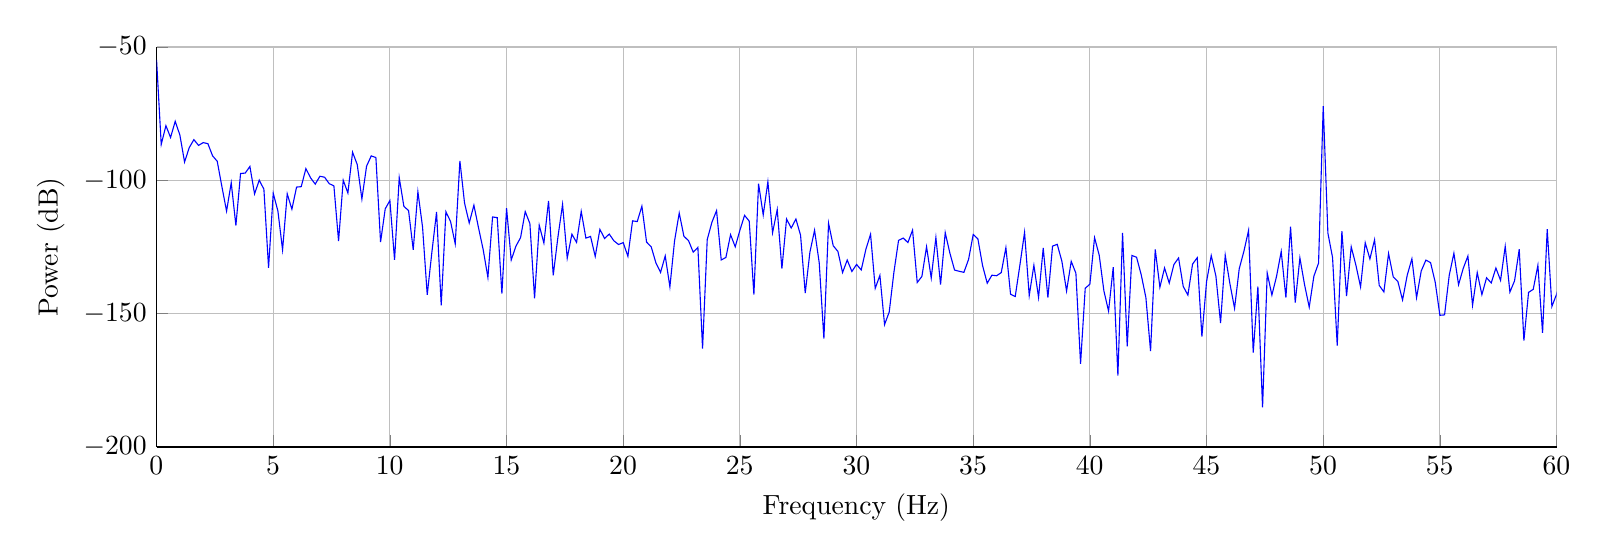 % This file was created by matlab2tikz v0.4.7 (commit c8f1108a51478f539a8a8f8dfc79ac3b137d71bb) running on MATLAB 8.3.
% Copyright (c) 2008--2014, Nico Schlömer <nico.schloemer@gmail.com>
% All rights reserved.
% Minimal pgfplots version: 1.3
% 
% The latest updates can be retrieved from
%   http://www.mathworks.com/matlabcentral/fileexchange/22022-matlab2tikz
% where you can also make suggestions and rate matlab2tikz.
% 
\begin{tikzpicture}

\begin{axis}[%
width=7in,
height=2in,
scale only axis,
xmin=0,
xmax=60,
xlabel={Frequency (Hz)},
xmajorgrids,
ymin=-200,
ymax=-50,
ylabel={Power (dB)},
ymajorgrids,
axis x line*=bottom,
axis y line*=left
]
\addplot [color=blue,solid,forget plot]
  table[row sep=crcr]{-600	-203.752\\
-599.8	-145.967\\
-599.6	-161.541\\
-599.4	-163.514\\
-599.2	-154.463\\
-599	-145.343\\
-598.8	-168.716\\
-598.6	-156.161\\
-598.4	-153.748\\
-598.2	-161.3\\
-598	-153.114\\
-597.8	-154.199\\
-597.6	-144.064\\
-597.4	-159.015\\
-597.2	-154.373\\
-597	-152.339\\
-596.8	-150.174\\
-596.6	-158.126\\
-596.4	-162.325\\
-596.2	-148.789\\
-596	-166.308\\
-595.8	-151.391\\
-595.6	-166.758\\
-595.4	-154.522\\
-595.2	-155.002\\
-595	-177.624\\
-594.8	-148.955\\
-594.6	-154.759\\
-594.4	-157.305\\
-594.2	-152.158\\
-594	-161.454\\
-593.8	-155.306\\
-593.6	-159.667\\
-593.4	-168.043\\
-593.2	-148.777\\
-593	-181.529\\
-592.8	-149.796\\
-592.6	-160.847\\
-592.4	-170.335\\
-592.2	-157.314\\
-592	-143.996\\
-591.8	-166.491\\
-591.6	-190.828\\
-591.4	-150.007\\
-591.2	-153.454\\
-591	-167.251\\
-590.8	-164.081\\
-590.6	-178.633\\
-590.4	-147.314\\
-590.2	-160.824\\
-590	-153.491\\
-589.8	-168.733\\
-589.6	-151.538\\
-589.4	-168.786\\
-589.2	-177.251\\
-589	-160.583\\
-588.8	-169.285\\
-588.6	-154.235\\
-588.4	-154.256\\
-588.2	-152.486\\
-588	-152.258\\
-587.8	-154.249\\
-587.6	-151.839\\
-587.4	-147.989\\
-587.2	-179.189\\
-587	-150.103\\
-586.8	-155.51\\
-586.6	-163.653\\
-586.4	-156.615\\
-586.2	-161.651\\
-586	-169.106\\
-585.8	-151.322\\
-585.6	-147.874\\
-585.4	-151.26\\
-585.2	-158.389\\
-585	-169.338\\
-584.8	-145.075\\
-584.6	-163.894\\
-584.4	-162.191\\
-584.2	-174.186\\
-584	-155.775\\
-583.8	-159.819\\
-583.6	-153.226\\
-583.4	-170.687\\
-583.2	-160.381\\
-583	-171.586\\
-582.8	-177.156\\
-582.6	-187.514\\
-582.4	-156.963\\
-582.2	-150.645\\
-582	-164.303\\
-581.8	-156.215\\
-581.6	-155.875\\
-581.4	-162.722\\
-581.2	-146.442\\
-581	-148.677\\
-580.8	-163.44\\
-580.6	-166.777\\
-580.4	-161.75\\
-580.2	-184.842\\
-580	-165.689\\
-579.8	-203.012\\
-579.6	-149.754\\
-579.4	-160.497\\
-579.2	-156.542\\
-579	-160.123\\
-578.8	-161.967\\
-578.6	-146.033\\
-578.4	-151.803\\
-578.2	-167.449\\
-578	-163.358\\
-577.8	-161.349\\
-577.6	-152.734\\
-577.4	-152.966\\
-577.2	-151.079\\
-577	-152.455\\
-576.8	-175.686\\
-576.6	-188.385\\
-576.4	-153.876\\
-576.2	-175.383\\
-576	-159.353\\
-575.8	-149.902\\
-575.6	-156.186\\
-575.4	-147.664\\
-575.2	-151.484\\
-575	-143.722\\
-574.8	-154.648\\
-574.6	-162.64\\
-574.4	-151.246\\
-574.2	-180.827\\
-574	-162.587\\
-573.8	-181.817\\
-573.6	-163.064\\
-573.4	-145.774\\
-573.2	-172.247\\
-573	-175.662\\
-572.8	-165.107\\
-572.6	-148.927\\
-572.4	-149.89\\
-572.2	-155.277\\
-572	-147.73\\
-571.8	-140.667\\
-571.6	-178.561\\
-571.4	-150.702\\
-571.2	-147.901\\
-571	-174.115\\
-570.8	-140.573\\
-570.6	-149.089\\
-570.4	-155.868\\
-570.2	-167.759\\
-570	-158.281\\
-569.8	-162.718\\
-569.6	-152.689\\
-569.4	-160.511\\
-569.2	-154.149\\
-569	-166.191\\
-568.8	-156.699\\
-568.6	-176.063\\
-568.4	-156.469\\
-568.2	-145.335\\
-568	-151.096\\
-567.8	-154.891\\
-567.6	-161.124\\
-567.4	-150.457\\
-567.2	-158.231\\
-567	-144.994\\
-566.8	-161.954\\
-566.6	-152.409\\
-566.4	-171.581\\
-566.2	-177.687\\
-566	-151.796\\
-565.8	-153.559\\
-565.6	-159.079\\
-565.4	-143.955\\
-565.2	-154.251\\
-565	-148.503\\
-564.8	-149.651\\
-564.6	-171.99\\
-564.4	-177.031\\
-564.2	-149.918\\
-564	-177.722\\
-563.8	-178.044\\
-563.6	-149.992\\
-563.4	-151.116\\
-563.2	-151.692\\
-563	-161.456\\
-562.8	-158.739\\
-562.6	-185.19\\
-562.4	-168.798\\
-562.2	-166.026\\
-562	-166.711\\
-561.8	-143.122\\
-561.6	-158.679\\
-561.4	-160.93\\
-561.2	-143.956\\
-561	-164.455\\
-560.8	-169.97\\
-560.6	-157.875\\
-560.4	-155.474\\
-560.2	-184.59\\
-560	-159.914\\
-559.8	-146.564\\
-559.6	-141.749\\
-559.4	-162.078\\
-559.2	-156.447\\
-559	-161.073\\
-558.8	-177.829\\
-558.6	-140.615\\
-558.4	-158.231\\
-558.2	-156.924\\
-558	-144.321\\
-557.8	-146.867\\
-557.6	-160.527\\
-557.4	-165.914\\
-557.2	-171.526\\
-557	-160.251\\
-556.8	-153.662\\
-556.6	-158.713\\
-556.4	-156.816\\
-556.2	-151.422\\
-556	-166.519\\
-555.8	-160.991\\
-555.6	-153.002\\
-555.4	-150.696\\
-555.2	-173.656\\
-555	-150.011\\
-554.8	-188.452\\
-554.6	-153.995\\
-554.4	-153.367\\
-554.2	-155.933\\
-554	-207.94\\
-553.8	-171.067\\
-553.6	-169.525\\
-553.4	-148.997\\
-553.2	-160.554\\
-553	-146.791\\
-552.8	-147.927\\
-552.6	-147.127\\
-552.4	-146.478\\
-552.2	-155.187\\
-552	-154.535\\
-551.8	-151.92\\
-551.6	-148.272\\
-551.4	-159.944\\
-551.2	-160.659\\
-551	-151.005\\
-550.8	-158.298\\
-550.6	-165.814\\
-550.4	-155.59\\
-550.2	-133.298\\
-550	-158.485\\
-549.8	-138.297\\
-549.6	-140.953\\
-549.4	-150.606\\
-549.2	-141.893\\
-549	-153.918\\
-548.8	-155.824\\
-548.6	-165.774\\
-548.4	-142.029\\
-548.2	-142.347\\
-548	-158.162\\
-547.8	-185.88\\
-547.6	-148.502\\
-547.4	-157.064\\
-547.2	-148.106\\
-547	-151.854\\
-546.8	-166.66\\
-546.6	-149.635\\
-546.4	-146.192\\
-546.2	-144.785\\
-546	-176.167\\
-545.8	-166.829\\
-545.6	-147.466\\
-545.4	-149.034\\
-545.2	-152.317\\
-545	-145.685\\
-544.8	-163.327\\
-544.6	-166.156\\
-544.4	-163.497\\
-544.2	-158.279\\
-544	-156.409\\
-543.8	-161.586\\
-543.6	-156.385\\
-543.4	-150.037\\
-543.2	-147.074\\
-543	-157.787\\
-542.8	-155.444\\
-542.6	-145.821\\
-542.4	-165.621\\
-542.2	-164.155\\
-542	-170.705\\
-541.8	-163.026\\
-541.6	-146.88\\
-541.4	-146.752\\
-541.2	-180.204\\
-541	-153.126\\
-540.8	-149.55\\
-540.6	-160.519\\
-540.4	-155.953\\
-540.2	-161.738\\
-540	-186.476\\
-539.8	-154.125\\
-539.6	-173.6\\
-539.4	-143.121\\
-539.2	-142.022\\
-539	-151.015\\
-538.8	-161.499\\
-538.6	-151.635\\
-538.4	-153.911\\
-538.2	-139.879\\
-538	-168.133\\
-537.8	-171.225\\
-537.6	-157.141\\
-537.4	-162.992\\
-537.2	-151.784\\
-537	-158.383\\
-536.8	-151.558\\
-536.6	-157.632\\
-536.4	-156.169\\
-536.2	-150.531\\
-536	-150.871\\
-535.8	-149.571\\
-535.6	-187.818\\
-535.4	-153.758\\
-535.2	-149.331\\
-535	-153.421\\
-534.8	-154.201\\
-534.6	-161.269\\
-534.4	-148.132\\
-534.2	-151.982\\
-534	-147.734\\
-533.8	-159.554\\
-533.6	-142.589\\
-533.4	-151.444\\
-533.2	-139.208\\
-533	-156.575\\
-532.8	-182.192\\
-532.6	-142.226\\
-532.4	-161.532\\
-532.2	-146.958\\
-532	-150.384\\
-531.8	-157.29\\
-531.6	-167.498\\
-531.4	-149.633\\
-531.2	-151.088\\
-531	-161.751\\
-530.8	-172.494\\
-530.6	-158.479\\
-530.4	-144.048\\
-530.2	-155.909\\
-530	-156.297\\
-529.8	-144.752\\
-529.6	-166.634\\
-529.4	-161.414\\
-529.2	-160.021\\
-529	-175.55\\
-528.8	-149.374\\
-528.6	-162.775\\
-528.4	-178.466\\
-528.2	-140.158\\
-528	-157.74\\
-527.8	-170.9\\
-527.6	-169.119\\
-527.4	-145.921\\
-527.2	-169.787\\
-527	-159.731\\
-526.8	-147.295\\
-526.6	-172.877\\
-526.4	-172.628\\
-526.2	-148.674\\
-526	-154.813\\
-525.8	-164.007\\
-525.6	-159.3\\
-525.4	-153.671\\
-525.2	-173.482\\
-525	-153.901\\
-524.8	-170.378\\
-524.6	-170.109\\
-524.4	-157.444\\
-524.2	-160.509\\
-524	-149.183\\
-523.8	-148.959\\
-523.6	-163.212\\
-523.4	-162.791\\
-523.2	-149.423\\
-523	-152.067\\
-522.8	-158.158\\
-522.6	-160.329\\
-522.4	-159.422\\
-522.2	-147.772\\
-522	-153.409\\
-521.8	-182.946\\
-521.6	-142.265\\
-521.4	-152.5\\
-521.2	-136.992\\
-521	-171.875\\
-520.8	-156.294\\
-520.6	-160.35\\
-520.4	-169.717\\
-520.2	-151.095\\
-520	-181.449\\
-519.8	-149.68\\
-519.6	-150.75\\
-519.4	-162.775\\
-519.2	-173.903\\
-519	-148.873\\
-518.8	-176.217\\
-518.6	-155.163\\
-518.4	-148.351\\
-518.2	-177.025\\
-518	-169.202\\
-517.8	-183.241\\
-517.6	-184.17\\
-517.4	-155.434\\
-517.2	-152.516\\
-517	-150.826\\
-516.8	-147.435\\
-516.6	-145.967\\
-516.4	-168.739\\
-516.2	-173.784\\
-516	-154.25\\
-515.8	-150.361\\
-515.6	-154.765\\
-515.4	-141.452\\
-515.2	-137.526\\
-515	-160.756\\
-514.8	-155.399\\
-514.6	-139.461\\
-514.4	-147.725\\
-514.2	-152.838\\
-514	-168.188\\
-513.8	-161.757\\
-513.6	-156.05\\
-513.4	-165.097\\
-513.2	-171.262\\
-513	-178.118\\
-512.8	-139.537\\
-512.6	-161.973\\
-512.4	-170.288\\
-512.2	-179.166\\
-512	-184.866\\
-511.8	-152.067\\
-511.6	-158.006\\
-511.4	-166.741\\
-511.2	-166.794\\
-511	-148.438\\
-510.8	-167.128\\
-510.6	-150.42\\
-510.4	-148.466\\
-510.2	-148.873\\
-510	-148.379\\
-509.8	-159.529\\
-509.6	-150.812\\
-509.4	-155.749\\
-509.2	-173.351\\
-509	-153.761\\
-508.8	-153.291\\
-508.6	-158.486\\
-508.4	-170.586\\
-508.2	-142.758\\
-508	-143.167\\
-507.8	-144.3\\
-507.6	-164.625\\
-507.4	-148.851\\
-507.2	-163.08\\
-507	-169.228\\
-506.8	-139.795\\
-506.6	-162.061\\
-506.4	-156.995\\
-506.2	-159.992\\
-506	-171.986\\
-505.8	-159.798\\
-505.6	-157.552\\
-505.4	-159.566\\
-505.2	-145.336\\
-505	-167.892\\
-504.8	-159.742\\
-504.6	-153.633\\
-504.4	-150.236\\
-504.2	-147.13\\
-504	-153.386\\
-503.8	-153.058\\
-503.6	-145.307\\
-503.4	-152.565\\
-503.2	-151.993\\
-503	-162.611\\
-502.8	-150.025\\
-502.6	-150.049\\
-502.4	-170.014\\
-502.2	-171.364\\
-502	-153.767\\
-501.8	-141.995\\
-501.6	-155.123\\
-501.4	-160.217\\
-501.2	-147.578\\
-501	-143.292\\
-500.8	-148.172\\
-500.6	-152.4\\
-500.4	-188.569\\
-500.2	-163.082\\
-500	-155.406\\
-499.8	-145.297\\
-499.6	-194.991\\
-499.4	-150.607\\
-499.2	-144.793\\
-499	-147.025\\
-498.8	-159.988\\
-498.6	-152.464\\
-498.4	-148.122\\
-498.2	-154.764\\
-498	-152.091\\
-497.8	-150.246\\
-497.6	-184.098\\
-497.4	-151.028\\
-497.2	-147.648\\
-497	-179.028\\
-496.8	-189.201\\
-496.6	-162.897\\
-496.4	-154.182\\
-496.2	-160.108\\
-496	-146.515\\
-495.8	-143.893\\
-495.6	-164.45\\
-495.4	-158.342\\
-495.2	-156.853\\
-495	-163.765\\
-494.8	-155.063\\
-494.6	-151.426\\
-494.4	-147.167\\
-494.2	-154.349\\
-494	-155.921\\
-493.8	-157.883\\
-493.6	-146.714\\
-493.4	-156.382\\
-493.2	-155.615\\
-493	-146.872\\
-492.8	-152.148\\
-492.6	-155.086\\
-492.4	-162.691\\
-492.2	-141.746\\
-492	-159.283\\
-491.8	-135.918\\
-491.6	-143.686\\
-491.4	-147.545\\
-491.2	-170.786\\
-491	-148.277\\
-490.8	-178.504\\
-490.6	-180.247\\
-490.4	-163.781\\
-490.2	-149.913\\
-490	-148.163\\
-489.8	-141.989\\
-489.6	-183.71\\
-489.4	-161.805\\
-489.2	-181.056\\
-489	-164.56\\
-488.8	-148.241\\
-488.6	-194.188\\
-488.4	-167.834\\
-488.2	-158.244\\
-488	-136.601\\
-487.8	-155.803\\
-487.6	-155.187\\
-487.4	-162.378\\
-487.2	-161.826\\
-487	-142.718\\
-486.8	-165.142\\
-486.6	-134.281\\
-486.4	-142.532\\
-486.2	-162.231\\
-486	-160.354\\
-485.8	-155.034\\
-485.6	-157.344\\
-485.4	-163.798\\
-485.2	-159.21\\
-485	-155.767\\
-484.8	-165.182\\
-484.6	-169.288\\
-484.4	-151.871\\
-484.2	-161.865\\
-484	-145.044\\
-483.8	-158.587\\
-483.6	-166.089\\
-483.4	-162.826\\
-483.2	-147.173\\
-483	-141.683\\
-482.8	-156.006\\
-482.6	-169.867\\
-482.4	-157.367\\
-482.2	-150.86\\
-482	-172.599\\
-481.8	-168.268\\
-481.6	-170.045\\
-481.4	-165.825\\
-481.2	-144.27\\
-481	-154.584\\
-480.8	-150.477\\
-480.6	-153.124\\
-480.4	-158.398\\
-480.2	-147.356\\
-480	-174.368\\
-479.8	-157.372\\
-479.6	-148.434\\
-479.4	-147.694\\
-479.2	-150.847\\
-479	-156.954\\
-478.8	-153.433\\
-478.6	-156.813\\
-478.4	-140.063\\
-478.2	-186.712\\
-478	-153.685\\
-477.8	-154.208\\
-477.6	-144.758\\
-477.4	-171.533\\
-477.2	-156.011\\
-477	-146.901\\
-476.8	-156.092\\
-476.6	-150.86\\
-476.4	-144.763\\
-476.2	-145.702\\
-476	-156.693\\
-475.8	-156.283\\
-475.6	-151.002\\
-475.4	-146.712\\
-475.2	-164.31\\
-475	-166.248\\
-474.8	-144.065\\
-474.6	-148.918\\
-474.4	-143.704\\
-474.2	-179.646\\
-474	-206.338\\
-473.8	-158.195\\
-473.6	-147.299\\
-473.4	-152.754\\
-473.2	-152.534\\
-473	-140.969\\
-472.8	-146.981\\
-472.6	-158.578\\
-472.4	-146.626\\
-472.2	-150.621\\
-472	-167.38\\
-471.8	-156.085\\
-471.6	-147.132\\
-471.4	-154.521\\
-471.2	-155.594\\
-471	-144.08\\
-470.8	-149.92\\
-470.6	-147.804\\
-470.4	-163.98\\
-470.2	-142.585\\
-470	-176.652\\
-469.8	-153.458\\
-469.6	-157.707\\
-469.4	-164.035\\
-469.2	-169.514\\
-469	-148.264\\
-468.8	-153.552\\
-468.6	-150.564\\
-468.4	-191.169\\
-468.2	-147.719\\
-468	-194.132\\
-467.8	-173.48\\
-467.6	-140.937\\
-467.4	-168.29\\
-467.2	-160.669\\
-467	-154.882\\
-466.8	-153.316\\
-466.6	-149.416\\
-466.4	-144.518\\
-466.2	-155.523\\
-466	-157.944\\
-465.8	-156.058\\
-465.6	-149.936\\
-465.4	-159.687\\
-465.2	-147.136\\
-465	-150.006\\
-464.8	-165.852\\
-464.6	-152.825\\
-464.4	-160.774\\
-464.2	-148.617\\
-464	-144.867\\
-463.8	-152.477\\
-463.6	-143.67\\
-463.4	-156.903\\
-463.2	-160.748\\
-463	-154.687\\
-462.8	-153.516\\
-462.6	-179.149\\
-462.4	-172.139\\
-462.2	-172.532\\
-462	-148.812\\
-461.8	-141.828\\
-461.6	-165.711\\
-461.4	-215.025\\
-461.2	-153.939\\
-461	-146.361\\
-460.8	-149.975\\
-460.6	-152.487\\
-460.4	-151.522\\
-460.2	-162.714\\
-460	-161.228\\
-459.8	-152.635\\
-459.6	-143.097\\
-459.4	-150.692\\
-459.2	-172.313\\
-459	-163.062\\
-458.8	-152.509\\
-458.6	-153.344\\
-458.4	-156.455\\
-458.2	-147.018\\
-458	-153.707\\
-457.8	-163.708\\
-457.6	-166.377\\
-457.4	-168.773\\
-457.2	-151.235\\
-457	-144.005\\
-456.8	-153.435\\
-456.6	-151.764\\
-456.4	-159.511\\
-456.2	-137.405\\
-456	-170.528\\
-455.8	-159.756\\
-455.6	-153.691\\
-455.4	-155.9\\
-455.2	-161.151\\
-455	-160.37\\
-454.8	-168.702\\
-454.6	-152.635\\
-454.4	-148.254\\
-454.2	-151.499\\
-454	-144.287\\
-453.8	-156.039\\
-453.6	-155.64\\
-453.4	-152.564\\
-453.2	-184.625\\
-453	-169.946\\
-452.8	-173.866\\
-452.6	-179.295\\
-452.4	-183.552\\
-452.2	-171.65\\
-452	-149.794\\
-451.8	-158.012\\
-451.6	-190.381\\
-451.4	-152.729\\
-451.2	-164.704\\
-451	-151.089\\
-450.8	-155.767\\
-450.6	-167.906\\
-450.4	-167.838\\
-450.2	-144.718\\
-450	-159.983\\
-449.8	-148.73\\
-449.6	-141.861\\
-449.4	-143.578\\
-449.2	-164.193\\
-449	-178.092\\
-448.8	-163.5\\
-448.6	-141.123\\
-448.4	-156.376\\
-448.2	-152.076\\
-448	-145.928\\
-447.8	-145.732\\
-447.6	-183.398\\
-447.4	-149.979\\
-447.2	-156.273\\
-447	-149.958\\
-446.8	-154.248\\
-446.6	-158.37\\
-446.4	-148.985\\
-446.2	-137.37\\
-446	-158.912\\
-445.8	-152.86\\
-445.6	-174.497\\
-445.4	-168.922\\
-445.2	-165.489\\
-445	-164.904\\
-444.8	-159.254\\
-444.6	-149.491\\
-444.4	-153.887\\
-444.2	-150.004\\
-444	-148.69\\
-443.8	-158.541\\
-443.6	-161.793\\
-443.4	-144.854\\
-443.2	-172.513\\
-443	-154.872\\
-442.8	-147.596\\
-442.6	-145.606\\
-442.4	-151.447\\
-442.2	-148.382\\
-442	-148.175\\
-441.8	-176.59\\
-441.6	-159.586\\
-441.4	-152.378\\
-441.2	-159.9\\
-441	-172.213\\
-440.8	-146.955\\
-440.6	-142.129\\
-440.4	-153.108\\
-440.2	-138.676\\
-440	-160.99\\
-439.8	-140.429\\
-439.6	-153.839\\
-439.4	-153.127\\
-439.2	-152.441\\
-439	-165.896\\
-438.8	-163.751\\
-438.6	-175.329\\
-438.4	-148.489\\
-438.2	-142.491\\
-438	-147.337\\
-437.8	-157.33\\
-437.6	-190.709\\
-437.4	-151.475\\
-437.2	-153.045\\
-437	-181.993\\
-436.8	-138.306\\
-436.6	-138.76\\
-436.4	-168.201\\
-436.2	-159.303\\
-436	-157.09\\
-435.8	-170.548\\
-435.6	-142.794\\
-435.4	-156.311\\
-435.2	-160.474\\
-435	-170.985\\
-434.8	-150.354\\
-434.6	-142.77\\
-434.4	-182.661\\
-434.2	-150.476\\
-434	-145.493\\
-433.8	-150.008\\
-433.6	-176.871\\
-433.4	-159.669\\
-433.2	-149.694\\
-433	-173.369\\
-432.8	-142.845\\
-432.6	-155.089\\
-432.4	-153.108\\
-432.2	-164.101\\
-432	-165.882\\
-431.8	-173.694\\
-431.6	-149.682\\
-431.4	-150.733\\
-431.2	-166.306\\
-431	-144.86\\
-430.8	-183.398\\
-430.6	-153.315\\
-430.4	-144.375\\
-430.2	-151.924\\
-430	-195.938\\
-429.8	-152.856\\
-429.6	-171.52\\
-429.4	-157.857\\
-429.2	-140.82\\
-429	-148.109\\
-428.8	-160.069\\
-428.6	-158.107\\
-428.4	-185.638\\
-428.2	-147.224\\
-428	-154.055\\
-427.8	-153.064\\
-427.6	-156.151\\
-427.4	-149.954\\
-427.2	-162.228\\
-427	-151.065\\
-426.8	-144.679\\
-426.6	-148.901\\
-426.4	-177.491\\
-426.2	-166.57\\
-426	-150.337\\
-425.8	-141.677\\
-425.6	-167.745\\
-425.4	-152.781\\
-425.2	-177.955\\
-425	-153.691\\
-424.8	-143.693\\
-424.6	-148.034\\
-424.4	-151.736\\
-424.2	-156.346\\
-424	-156.682\\
-423.8	-147.411\\
-423.6	-172.985\\
-423.4	-152.999\\
-423.2	-153.115\\
-423	-154.825\\
-422.8	-140.765\\
-422.6	-149.213\\
-422.4	-152.407\\
-422.2	-163.663\\
-422	-162.666\\
-421.8	-145.629\\
-421.6	-156.64\\
-421.4	-151.655\\
-421.2	-171.398\\
-421	-147.456\\
-420.8	-142.531\\
-420.6	-148.507\\
-420.4	-155.852\\
-420.2	-146.956\\
-420	-145.911\\
-419.8	-171.044\\
-419.6	-150.5\\
-419.4	-157.97\\
-419.2	-141.891\\
-419	-151.127\\
-418.8	-159.311\\
-418.6	-168.717\\
-418.4	-156.109\\
-418.2	-152.438\\
-418	-156.905\\
-417.8	-150.108\\
-417.6	-142.062\\
-417.4	-176.935\\
-417.2	-155.426\\
-417	-142.495\\
-416.8	-161.315\\
-416.6	-140.574\\
-416.4	-175.834\\
-416.2	-141.826\\
-416	-162.651\\
-415.8	-157.904\\
-415.6	-152.267\\
-415.4	-150.83\\
-415.2	-154.431\\
-415	-149.924\\
-414.8	-187.32\\
-414.6	-153.643\\
-414.4	-148.02\\
-414.2	-156.962\\
-414	-141.893\\
-413.8	-153.945\\
-413.6	-157.789\\
-413.4	-134.653\\
-413.2	-143.181\\
-413	-154.511\\
-412.8	-167.122\\
-412.6	-159.096\\
-412.4	-150.437\\
-412.2	-165.67\\
-412	-162.25\\
-411.8	-169.577\\
-411.6	-149.371\\
-411.4	-152.695\\
-411.2	-151.067\\
-411	-162.149\\
-410.8	-169.227\\
-410.6	-189.102\\
-410.4	-145.945\\
-410.2	-156.674\\
-410	-158.363\\
-409.8	-153.042\\
-409.6	-141.421\\
-409.4	-148.421\\
-409.2	-165.646\\
-409	-140.83\\
-408.8	-153.401\\
-408.6	-164.457\\
-408.4	-160.251\\
-408.2	-160.108\\
-408	-146.518\\
-407.8	-147.202\\
-407.6	-140.97\\
-407.4	-164.944\\
-407.2	-155.659\\
-407	-146.587\\
-406.8	-160.355\\
-406.6	-172.738\\
-406.4	-177.218\\
-406.2	-175.173\\
-406	-170.018\\
-405.8	-145.823\\
-405.6	-181.695\\
-405.4	-137.892\\
-405.2	-152.208\\
-405	-185.723\\
-404.8	-142.582\\
-404.6	-170.443\\
-404.4	-160.025\\
-404.2	-157.097\\
-404	-146.424\\
-403.8	-160.021\\
-403.6	-153.445\\
-403.4	-173.951\\
-403.2	-149.676\\
-403	-155.111\\
-402.8	-155.492\\
-402.6	-156.473\\
-402.4	-153.316\\
-402.2	-142.886\\
-402	-161.492\\
-401.8	-150.418\\
-401.6	-152.679\\
-401.4	-177.397\\
-401.2	-156.592\\
-401	-155.823\\
-400.8	-184.727\\
-400.6	-145.07\\
-400.4	-146.695\\
-400.2	-150.236\\
-400	-146.627\\
-399.8	-157.084\\
-399.6	-162.688\\
-399.4	-154.377\\
-399.2	-147.592\\
-399	-145.257\\
-398.8	-153.081\\
-398.6	-152.485\\
-398.4	-147.578\\
-398.2	-158.375\\
-398	-138.784\\
-397.8	-146.396\\
-397.6	-153.923\\
-397.4	-166.517\\
-397.2	-174.77\\
-397	-146.163\\
-396.8	-145.774\\
-396.6	-158.285\\
-396.4	-147.135\\
-396.2	-152.685\\
-396	-154.486\\
-395.8	-178.344\\
-395.6	-142.722\\
-395.4	-166.807\\
-395.2	-157.856\\
-395	-154.808\\
-394.8	-165.372\\
-394.6	-154.222\\
-394.4	-140.907\\
-394.2	-143.081\\
-394	-146.106\\
-393.8	-156.726\\
-393.6	-146.392\\
-393.4	-157.472\\
-393.2	-156.397\\
-393	-140.436\\
-392.8	-136.615\\
-392.6	-165.747\\
-392.4	-149.176\\
-392.2	-135.566\\
-392	-155.59\\
-391.8	-153.108\\
-391.6	-156.745\\
-391.4	-151.658\\
-391.2	-178.109\\
-391	-155.851\\
-390.8	-156.842\\
-390.6	-175.797\\
-390.4	-139.555\\
-390.2	-160.719\\
-390	-166.313\\
-389.8	-139.647\\
-389.6	-154.247\\
-389.4	-141.422\\
-389.2	-153.959\\
-389	-147.691\\
-388.8	-159.395\\
-388.6	-161.663\\
-388.4	-169.005\\
-388.2	-141.29\\
-388	-148.868\\
-387.8	-150.781\\
-387.6	-156.869\\
-387.4	-181.367\\
-387.2	-165.703\\
-387	-154.634\\
-386.8	-211.404\\
-386.6	-150.218\\
-386.4	-155.505\\
-386.2	-150.713\\
-386	-136.842\\
-385.8	-157.587\\
-385.6	-155.369\\
-385.4	-150.322\\
-385.2	-157.432\\
-385	-164.564\\
-384.8	-148.885\\
-384.6	-144.264\\
-384.4	-155.399\\
-384.2	-159.217\\
-384	-169.195\\
-383.8	-148.672\\
-383.6	-144.937\\
-383.4	-145.407\\
-383.2	-160.221\\
-383	-155.491\\
-382.8	-160.578\\
-382.6	-161.711\\
-382.4	-149.766\\
-382.2	-154.638\\
-382	-149.316\\
-381.8	-140.34\\
-381.6	-170.358\\
-381.4	-148.426\\
-381.2	-172.542\\
-381	-153.781\\
-380.8	-162.666\\
-380.6	-149.054\\
-380.4	-148.968\\
-380.2	-159.486\\
-380	-138.595\\
-379.8	-149.337\\
-379.6	-146.996\\
-379.4	-138.999\\
-379.2	-147.474\\
-379	-137.577\\
-378.8	-148.466\\
-378.6	-159.188\\
-378.4	-150.121\\
-378.2	-142.975\\
-378	-144.5\\
-377.8	-147.048\\
-377.6	-142.337\\
-377.4	-147.578\\
-377.2	-151.469\\
-377	-160.523\\
-376.8	-185.9\\
-376.6	-150.548\\
-376.4	-156.554\\
-376.2	-137.469\\
-376	-155.089\\
-375.8	-142.848\\
-375.6	-154.664\\
-375.4	-156.045\\
-375.2	-147.124\\
-375	-145.307\\
-374.8	-153.116\\
-374.6	-163.549\\
-374.4	-159.249\\
-374.2	-142.629\\
-374	-166.256\\
-373.8	-162.656\\
-373.6	-172.481\\
-373.4	-180.608\\
-373.2	-159.3\\
-373	-158.112\\
-372.8	-175.815\\
-372.6	-143.332\\
-372.4	-176.688\\
-372.2	-155.472\\
-372	-143.535\\
-371.8	-150.856\\
-371.6	-144.583\\
-371.4	-131.937\\
-371.2	-152.155\\
-371	-181.379\\
-370.8	-174.12\\
-370.6	-143.274\\
-370.4	-145.791\\
-370.2	-144.947\\
-370	-171.298\\
-369.8	-148.552\\
-369.6	-157.65\\
-369.4	-156.611\\
-369.2	-152.365\\
-369	-159.771\\
-368.8	-177.505\\
-368.6	-147.594\\
-368.4	-144.596\\
-368.2	-167.86\\
-368	-144.173\\
-367.8	-134.84\\
-367.6	-134.661\\
-367.4	-140.984\\
-367.2	-155.93\\
-367	-164.291\\
-366.8	-147.321\\
-366.6	-157.141\\
-366.4	-148.41\\
-366.2	-148.242\\
-366	-159.182\\
-365.8	-142.561\\
-365.6	-146.447\\
-365.4	-149.706\\
-365.2	-149.696\\
-365	-159.109\\
-364.8	-161.741\\
-364.6	-155.727\\
-364.4	-142.754\\
-364.2	-164.521\\
-364	-156.138\\
-363.8	-141.339\\
-363.6	-156.094\\
-363.4	-144.254\\
-363.2	-152.405\\
-363	-145.354\\
-362.8	-155.468\\
-362.6	-165.036\\
-362.4	-162.951\\
-362.2	-163.329\\
-362	-144.331\\
-361.8	-143.533\\
-361.6	-141.321\\
-361.4	-170.297\\
-361.2	-150.575\\
-361	-138.004\\
-360.8	-149.087\\
-360.6	-146.723\\
-360.4	-160.495\\
-360.2	-143.462\\
-360	-150.646\\
-359.8	-153.395\\
-359.6	-169.53\\
-359.4	-167.723\\
-359.2	-141.787\\
-359	-141.456\\
-358.8	-150.511\\
-358.6	-142.475\\
-358.4	-144.553\\
-358.2	-162.811\\
-358	-157.384\\
-357.8	-165.539\\
-357.6	-143.129\\
-357.4	-146.496\\
-357.2	-151.99\\
-357	-152.676\\
-356.8	-145.623\\
-356.6	-147.585\\
-356.4	-147.072\\
-356.2	-160.428\\
-356	-152.252\\
-355.8	-148.837\\
-355.6	-145.552\\
-355.4	-151.025\\
-355.2	-133.964\\
-355	-146.692\\
-354.8	-145.166\\
-354.6	-145.692\\
-354.4	-148.438\\
-354.2	-156.062\\
-354	-148.895\\
-353.8	-151.215\\
-353.6	-156.479\\
-353.4	-152.994\\
-353.2	-159.936\\
-353	-181.355\\
-352.8	-157.848\\
-352.6	-145.629\\
-352.4	-143.708\\
-352.2	-164.026\\
-352	-141.956\\
-351.8	-169.596\\
-351.6	-138.708\\
-351.4	-134.879\\
-351.2	-155.031\\
-351	-180.908\\
-350.8	-154.115\\
-350.6	-146.014\\
-350.4	-149.586\\
-350.2	-154.018\\
-350	-153.709\\
-349.8	-157.658\\
-349.6	-145.409\\
-349.4	-156.071\\
-349.2	-159.97\\
-349	-153.44\\
-348.8	-150.707\\
-348.6	-150.023\\
-348.4	-145.47\\
-348.2	-142.557\\
-348	-153.304\\
-347.8	-137.997\\
-347.6	-143.213\\
-347.4	-140.126\\
-347.2	-148.973\\
-347	-151.52\\
-346.8	-151.207\\
-346.6	-183.675\\
-346.4	-155.855\\
-346.2	-140.281\\
-346	-158.137\\
-345.8	-174.554\\
-345.6	-155.617\\
-345.4	-153.344\\
-345.2	-143.369\\
-345	-174.955\\
-344.8	-148.871\\
-344.6	-157.384\\
-344.4	-145.957\\
-344.2	-160.357\\
-344	-144.254\\
-343.8	-158.978\\
-343.6	-162.043\\
-343.4	-154.791\\
-343.2	-144.089\\
-343	-153.076\\
-342.8	-142.435\\
-342.6	-156.649\\
-342.4	-137.861\\
-342.2	-142.365\\
-342	-148.35\\
-341.8	-151.044\\
-341.6	-150.502\\
-341.4	-152.167\\
-341.2	-153.649\\
-341	-143.455\\
-340.8	-155.089\\
-340.6	-162.645\\
-340.4	-141.781\\
-340.2	-138.505\\
-340	-169.779\\
-339.8	-178.413\\
-339.6	-152.979\\
-339.4	-178.267\\
-339.2	-157.766\\
-339	-137.438\\
-338.8	-151.992\\
-338.6	-175.873\\
-338.4	-152.122\\
-338.2	-157.514\\
-338	-144.369\\
-337.8	-142.579\\
-337.6	-140.6\\
-337.4	-144.469\\
-337.2	-144.67\\
-337	-150.578\\
-336.8	-142.983\\
-336.6	-144.434\\
-336.4	-163.344\\
-336.2	-152.556\\
-336	-166.54\\
-335.8	-179.922\\
-335.6	-158.58\\
-335.4	-161.96\\
-335.2	-140.8\\
-335	-163.779\\
-334.8	-149.571\\
-334.6	-149.771\\
-334.4	-152.33\\
-334.2	-156.564\\
-334	-142.114\\
-333.8	-170.326\\
-333.6	-165.347\\
-333.4	-169.131\\
-333.2	-142.889\\
-333	-145.403\\
-332.8	-151.846\\
-332.6	-149.482\\
-332.4	-159.103\\
-332.2	-150.104\\
-332	-157.593\\
-331.8	-164.581\\
-331.6	-175.089\\
-331.4	-133.845\\
-331.2	-149.66\\
-331	-145.761\\
-330.8	-176.635\\
-330.6	-139.191\\
-330.4	-135.096\\
-330.2	-137.953\\
-330	-148.145\\
-329.8	-157.412\\
-329.6	-160.128\\
-329.4	-150.468\\
-329.2	-160.396\\
-329	-143.554\\
-328.8	-148.729\\
-328.6	-148.216\\
-328.4	-141.988\\
-328.2	-155.206\\
-328	-159.876\\
-327.8	-142.678\\
-327.6	-161.393\\
-327.4	-160.316\\
-327.2	-139.831\\
-327	-149.876\\
-326.8	-159.58\\
-326.6	-145.178\\
-326.4	-146.128\\
-326.2	-159.395\\
-326	-147.597\\
-325.8	-138.744\\
-325.6	-138.967\\
-325.4	-143.265\\
-325.2	-204.845\\
-325	-157.415\\
-324.8	-188.003\\
-324.6	-145.562\\
-324.4	-145.075\\
-324.2	-145.458\\
-324	-170.595\\
-323.8	-147.85\\
-323.6	-158.214\\
-323.4	-157.133\\
-323.2	-142.093\\
-323	-142.534\\
-322.8	-142.648\\
-322.6	-150.153\\
-322.4	-144.935\\
-322.2	-156.442\\
-322	-146.19\\
-321.8	-140.301\\
-321.6	-140.507\\
-321.4	-139.856\\
-321.2	-161.863\\
-321	-163.746\\
-320.8	-142.374\\
-320.6	-147.894\\
-320.4	-139.712\\
-320.2	-167.398\\
-320	-146.365\\
-319.8	-154.991\\
-319.6	-142.259\\
-319.4	-146.428\\
-319.2	-151.668\\
-319	-154.262\\
-318.8	-153.733\\
-318.6	-155.801\\
-318.4	-147.336\\
-318.2	-154.264\\
-318	-171.241\\
-317.8	-147.484\\
-317.6	-143.678\\
-317.4	-160.428\\
-317.2	-135.033\\
-317	-166.086\\
-316.8	-164.515\\
-316.6	-140.455\\
-316.4	-156.77\\
-316.2	-147.004\\
-316	-141.285\\
-315.8	-148.819\\
-315.6	-148.412\\
-315.4	-169.267\\
-315.2	-150.655\\
-315	-149.016\\
-314.8	-159.402\\
-314.6	-179.474\\
-314.4	-159.475\\
-314.2	-155.771\\
-314	-140.243\\
-313.8	-133.904\\
-313.6	-160.419\\
-313.4	-156.432\\
-313.2	-149.485\\
-313	-146.192\\
-312.8	-142.64\\
-312.6	-156.835\\
-312.4	-149.589\\
-312.2	-140.382\\
-312	-156.056\\
-311.8	-155.697\\
-311.6	-146.683\\
-311.4	-178.233\\
-311.2	-150.478\\
-311	-161.835\\
-310.8	-172.891\\
-310.6	-152.478\\
-310.4	-149.649\\
-310.2	-147.136\\
-310	-161.018\\
-309.8	-141.499\\
-309.6	-143.92\\
-309.4	-147.492\\
-309.2	-145.371\\
-309	-140.178\\
-308.8	-149.09\\
-308.6	-135.356\\
-308.4	-137.842\\
-308.2	-151.584\\
-308	-141.017\\
-307.8	-144.761\\
-307.6	-202.017\\
-307.4	-157.449\\
-307.2	-151.603\\
-307	-164.637\\
-306.8	-140.521\\
-306.6	-146.375\\
-306.4	-169.452\\
-306.2	-157.407\\
-306	-147.29\\
-305.8	-159.364\\
-305.6	-145.977\\
-305.4	-142.739\\
-305.2	-183.402\\
-305	-142.23\\
-304.8	-143.02\\
-304.6	-147.169\\
-304.4	-166.843\\
-304.2	-163.919\\
-304	-141.477\\
-303.8	-152.215\\
-303.6	-156.061\\
-303.4	-160.293\\
-303.2	-171.412\\
-303	-179.488\\
-302.8	-139.633\\
-302.6	-145.92\\
-302.4	-160.162\\
-302.2	-146.952\\
-302	-150.657\\
-301.8	-139.834\\
-301.6	-150.29\\
-301.4	-145.606\\
-301.2	-142.48\\
-301	-137.828\\
-300.8	-173.338\\
-300.6	-152.045\\
-300.4	-164.513\\
-300.2	-142.74\\
-300	-135.917\\
-299.8	-145.12\\
-299.6	-146.501\\
-299.4	-147.43\\
-299.2	-160.827\\
-299	-150.669\\
-298.8	-150.623\\
-298.6	-164.91\\
-298.4	-146.281\\
-298.2	-188.254\\
-298	-158.586\\
-297.8	-146.849\\
-297.6	-148.533\\
-297.4	-151.465\\
-297.2	-171.238\\
-297	-147.111\\
-296.8	-149.205\\
-296.6	-185.191\\
-296.4	-141.431\\
-296.2	-156.175\\
-296	-148.703\\
-295.8	-136.712\\
-295.6	-138.681\\
-295.4	-143.156\\
-295.2	-142.67\\
-295	-151.547\\
-294.8	-148.235\\
-294.6	-150.044\\
-294.4	-139.653\\
-294.2	-169.363\\
-294	-148.755\\
-293.8	-167.976\\
-293.6	-143.205\\
-293.4	-147.305\\
-293.2	-146.31\\
-293	-151.156\\
-292.8	-152.409\\
-292.6	-155.97\\
-292.4	-136.034\\
-292.2	-150.166\\
-292	-139.02\\
-291.8	-215.034\\
-291.6	-168.061\\
-291.4	-153.846\\
-291.2	-166.931\\
-291	-151.155\\
-290.8	-140.732\\
-290.6	-169.355\\
-290.4	-146.117\\
-290.2	-154.845\\
-290	-135.428\\
-289.8	-135.297\\
-289.6	-167.124\\
-289.4	-137.23\\
-289.2	-139.647\\
-289	-145.747\\
-288.8	-136.377\\
-288.6	-143.071\\
-288.4	-149.196\\
-288.2	-152.973\\
-288	-148.099\\
-287.8	-148.719\\
-287.6	-139.581\\
-287.4	-152.708\\
-287.2	-147.58\\
-287	-138.394\\
-286.8	-144.654\\
-286.6	-167.957\\
-286.4	-135.278\\
-286.2	-145.353\\
-286	-156.03\\
-285.8	-142.558\\
-285.6	-152.746\\
-285.4	-147.819\\
-285.2	-165.333\\
-285	-150.984\\
-284.8	-150.368\\
-284.6	-139.888\\
-284.4	-150.816\\
-284.2	-177.735\\
-284	-159.445\\
-283.8	-161.929\\
-283.6	-141.912\\
-283.4	-143.335\\
-283.2	-140.497\\
-283	-148.397\\
-282.8	-140.712\\
-282.6	-133.534\\
-282.4	-144.364\\
-282.2	-148.026\\
-282	-150.955\\
-281.8	-146.306\\
-281.6	-140.076\\
-281.4	-143.509\\
-281.2	-149.485\\
-281	-176.786\\
-280.8	-135.364\\
-280.6	-159.745\\
-280.4	-152.877\\
-280.2	-156.319\\
-280	-145.491\\
-279.8	-138.36\\
-279.6	-153.093\\
-279.4	-146.422\\
-279.2	-148.388\\
-279	-146.19\\
-278.8	-145.572\\
-278.6	-161.52\\
-278.4	-144.767\\
-278.2	-155.989\\
-278	-169.034\\
-277.8	-142.542\\
-277.6	-182.706\\
-277.4	-156.273\\
-277.2	-137.149\\
-277	-154.322\\
-276.8	-144.091\\
-276.6	-162.104\\
-276.4	-148.532\\
-276.2	-168.203\\
-276	-139.391\\
-275.8	-140.831\\
-275.6	-151.245\\
-275.4	-147.894\\
-275.2	-142.424\\
-275	-160.189\\
-274.8	-148.492\\
-274.6	-156.831\\
-274.4	-143.138\\
-274.2	-149.48\\
-274	-153.978\\
-273.8	-149.999\\
-273.6	-145.315\\
-273.4	-152.565\\
-273.2	-150.766\\
-273	-146.653\\
-272.8	-143.298\\
-272.6	-130.32\\
-272.4	-151.779\\
-272.2	-134.166\\
-272	-151.183\\
-271.8	-141.26\\
-271.6	-150.523\\
-271.4	-136.205\\
-271.2	-142.932\\
-271	-140.932\\
-270.8	-150.401\\
-270.6	-155.427\\
-270.4	-169.727\\
-270.2	-148.028\\
-270	-148.245\\
-269.8	-154.636\\
-269.6	-136.289\\
-269.4	-146.299\\
-269.2	-130.221\\
-269	-156.017\\
-268.8	-147.7\\
-268.6	-134.698\\
-268.4	-139.563\\
-268.2	-139.153\\
-268	-149.334\\
-267.8	-151.035\\
-267.6	-151.133\\
-267.4	-181.145\\
-267.2	-144.929\\
-267	-160.913\\
-266.8	-147.087\\
-266.6	-133.915\\
-266.4	-157.688\\
-266.2	-168.709\\
-266	-146.899\\
-265.8	-147.648\\
-265.6	-143.188\\
-265.4	-136.746\\
-265.2	-139.188\\
-265	-133.86\\
-264.8	-155.61\\
-264.6	-143.82\\
-264.4	-152.739\\
-264.2	-143.071\\
-264	-142.005\\
-263.8	-148.658\\
-263.6	-157.719\\
-263.4	-136.525\\
-263.2	-143.189\\
-263	-140.566\\
-262.8	-151.105\\
-262.6	-141.216\\
-262.4	-170.522\\
-262.2	-155.0\\
-262	-136.265\\
-261.8	-163.421\\
-261.6	-145.693\\
-261.4	-145.503\\
-261.2	-139.283\\
-261	-153.732\\
-260.8	-157.255\\
-260.6	-156.302\\
-260.4	-151.148\\
-260.2	-144.401\\
-260	-144.151\\
-259.8	-143.908\\
-259.6	-163.501\\
-259.4	-142.423\\
-259.2	-144.846\\
-259	-142.354\\
-258.8	-162.336\\
-258.6	-150.096\\
-258.4	-163.393\\
-258.2	-156.7\\
-258	-149.099\\
-257.8	-149.829\\
-257.6	-169.499\\
-257.4	-144.094\\
-257.2	-136.846\\
-257	-137.661\\
-256.8	-156.513\\
-256.6	-148.316\\
-256.4	-164.31\\
-256.2	-158.403\\
-256	-139.147\\
-255.8	-149.987\\
-255.6	-139.873\\
-255.4	-155.301\\
-255.2	-139.588\\
-255	-129.471\\
-254.8	-150.553\\
-254.6	-158.006\\
-254.4	-132.974\\
-254.2	-138.969\\
-254	-148.814\\
-253.8	-142.425\\
-253.6	-153.81\\
-253.4	-150.104\\
-253.2	-137.794\\
-253	-144.51\\
-252.8	-137.96\\
-252.6	-146.343\\
-252.4	-138.455\\
-252.2	-163.199\\
-252	-138.544\\
-251.8	-142.927\\
-251.6	-157.124\\
-251.4	-132.35\\
-251.2	-149.621\\
-251	-138.215\\
-250.8	-150.61\\
-250.6	-142.69\\
-250.4	-152.425\\
-250.2	-135.136\\
-250	-125.246\\
-249.8	-133.254\\
-249.6	-133.402\\
-249.4	-156.499\\
-249.2	-144.416\\
-249	-147.431\\
-248.8	-148.347\\
-248.6	-156.42\\
-248.4	-169.868\\
-248.2	-147.115\\
-248	-145.036\\
-247.8	-155.822\\
-247.6	-140.928\\
-247.4	-161.074\\
-247.2	-141.77\\
-247	-153.916\\
-246.8	-155.751\\
-246.6	-151.056\\
-246.4	-141.734\\
-246.2	-135.274\\
-246	-135.73\\
-245.8	-144.374\\
-245.6	-153.955\\
-245.4	-138.159\\
-245.2	-157.084\\
-245	-150.029\\
-244.8	-132.995\\
-244.6	-146.848\\
-244.4	-153.763\\
-244.2	-174.87\\
-244	-145.056\\
-243.8	-170.539\\
-243.6	-158.02\\
-243.4	-158.596\\
-243.2	-151.401\\
-243	-142.672\\
-242.8	-202.509\\
-242.6	-162.866\\
-242.4	-141.422\\
-242.2	-132.567\\
-242	-148.844\\
-241.8	-146.634\\
-241.6	-154.43\\
-241.4	-176.344\\
-241.2	-165.392\\
-241	-154.288\\
-240.8	-145.812\\
-240.6	-155.002\\
-240.4	-159.139\\
-240.2	-152.138\\
-240	-140.882\\
-239.8	-156.739\\
-239.6	-133.186\\
-239.4	-142.94\\
-239.2	-131.373\\
-239	-135.568\\
-238.8	-140.952\\
-238.6	-141.63\\
-238.4	-142.244\\
-238.2	-134.004\\
-238	-137.106\\
-237.8	-151.84\\
-237.6	-152.061\\
-237.4	-135.761\\
-237.2	-139.559\\
-237	-143.78\\
-236.8	-170.278\\
-236.6	-142.95\\
-236.4	-141.73\\
-236.2	-144.354\\
-236	-154.948\\
-235.8	-151.49\\
-235.6	-187.547\\
-235.4	-149.569\\
-235.2	-151.501\\
-235	-157.168\\
-234.8	-152.127\\
-234.6	-133.214\\
-234.4	-152.247\\
-234.2	-157.845\\
-234	-144.283\\
-233.8	-158.416\\
-233.6	-145.706\\
-233.4	-156.864\\
-233.2	-133.352\\
-233	-137.896\\
-232.8	-135.877\\
-232.6	-143.924\\
-232.4	-142.997\\
-232.2	-146.448\\
-232	-157.328\\
-231.8	-149.029\\
-231.6	-156.979\\
-231.4	-140.907\\
-231.2	-130.705\\
-231	-142.771\\
-230.8	-150.339\\
-230.6	-140.652\\
-230.4	-134.286\\
-230.2	-134.295\\
-230	-141.414\\
-229.8	-144.14\\
-229.6	-144.672\\
-229.4	-138.644\\
-229.2	-140.771\\
-229	-147.586\\
-228.8	-139.505\\
-228.6	-150.004\\
-228.4	-197.917\\
-228.2	-146.858\\
-228	-170.983\\
-227.8	-138.374\\
-227.6	-141.847\\
-227.4	-135.177\\
-227.2	-141.421\\
-227	-145.879\\
-226.8	-132.13\\
-226.6	-144.02\\
-226.4	-152.386\\
-226.2	-141.013\\
-226	-149.051\\
-225.8	-135.1\\
-225.6	-165.027\\
-225.4	-144.167\\
-225.2	-139.807\\
-225	-153.497\\
-224.8	-142.518\\
-224.6	-153.59\\
-224.4	-152.38\\
-224.2	-135.267\\
-224	-149.225\\
-223.8	-144.868\\
-223.6	-147.42\\
-223.4	-138.786\\
-223.2	-134.233\\
-223	-130.261\\
-222.8	-145.944\\
-222.6	-139.547\\
-222.4	-147.279\\
-222.2	-154.103\\
-222	-162.573\\
-221.8	-167.992\\
-221.6	-162.597\\
-221.4	-140.542\\
-221.2	-147.205\\
-221	-160.303\\
-220.8	-160.887\\
-220.6	-153.141\\
-220.4	-142.139\\
-220.2	-143.933\\
-220	-142.7\\
-219.8	-145.41\\
-219.6	-150.666\\
-219.4	-133.725\\
-219.2	-147.252\\
-219	-136.119\\
-218.8	-143.305\\
-218.6	-176.025\\
-218.4	-172.842\\
-218.2	-160.788\\
-218	-137.74\\
-217.8	-146.508\\
-217.6	-149.875\\
-217.4	-148.564\\
-217.2	-139.857\\
-217	-136.445\\
-216.8	-142.982\\
-216.6	-124.202\\
-216.4	-139.642\\
-216.2	-150.199\\
-216	-144.936\\
-215.8	-155.742\\
-215.6	-138.973\\
-215.4	-145.245\\
-215.2	-140.976\\
-215	-141.249\\
-214.8	-143.919\\
-214.6	-152.675\\
-214.4	-141.826\\
-214.2	-139.075\\
-214	-143.476\\
-213.8	-157.94\\
-213.6	-128.177\\
-213.4	-151.361\\
-213.2	-136.282\\
-213	-132.866\\
-212.8	-139.788\\
-212.6	-145.475\\
-212.4	-150.676\\
-212.2	-145.271\\
-212	-140.836\\
-211.8	-136.9\\
-211.6	-153.716\\
-211.4	-143.057\\
-211.2	-155.732\\
-211	-140.29\\
-210.8	-147.75\\
-210.6	-136.181\\
-210.4	-136.393\\
-210.2	-153.216\\
-210	-145.327\\
-209.8	-134.802\\
-209.6	-156.062\\
-209.4	-150.547\\
-209.2	-141.883\\
-209	-153.496\\
-208.8	-147.626\\
-208.6	-133.438\\
-208.4	-144.311\\
-208.2	-129.785\\
-208	-147.645\\
-207.8	-138.958\\
-207.6	-150.44\\
-207.4	-138.364\\
-207.2	-149.585\\
-207	-158.14\\
-206.8	-176.741\\
-206.6	-141.304\\
-206.4	-145.89\\
-206.2	-161.463\\
-206	-157.866\\
-205.8	-156.352\\
-205.6	-137.007\\
-205.4	-141.301\\
-205.2	-153.553\\
-205	-170.907\\
-204.8	-143.008\\
-204.6	-149.966\\
-204.4	-133.799\\
-204.2	-131.063\\
-204	-154.147\\
-203.8	-143.103\\
-203.6	-138.33\\
-203.4	-146.237\\
-203.2	-143.477\\
-203	-155.775\\
-202.8	-146.9\\
-202.6	-180.043\\
-202.4	-150.225\\
-202.2	-142.406\\
-202	-131.043\\
-201.8	-141.996\\
-201.6	-130.295\\
-201.4	-148.383\\
-201.2	-126.565\\
-201	-146.377\\
-200.8	-141.432\\
-200.6	-176.567\\
-200.4	-142.78\\
-200.2	-145.189\\
-200	-143.769\\
-199.8	-140.364\\
-199.6	-153.547\\
-199.4	-157.05\\
-199.2	-145.865\\
-199	-145.028\\
-198.8	-150.083\\
-198.6	-142.973\\
-198.4	-129.793\\
-198.2	-136.149\\
-198	-139.097\\
-197.8	-139.413\\
-197.6	-143.456\\
-197.4	-136.71\\
-197.2	-149.799\\
-197	-131.112\\
-196.8	-136.789\\
-196.6	-156.288\\
-196.4	-150.27\\
-196.2	-145.958\\
-196	-132.773\\
-195.8	-140.784\\
-195.6	-152.898\\
-195.4	-133.453\\
-195.2	-130.835\\
-195	-147.29\\
-194.8	-147.892\\
-194.6	-140.946\\
-194.4	-159.396\\
-194.2	-141.079\\
-194	-135.541\\
-193.8	-165.073\\
-193.6	-139.079\\
-193.4	-138.95\\
-193.2	-145.163\\
-193	-144.552\\
-192.8	-141.69\\
-192.6	-149.608\\
-192.4	-128.738\\
-192.2	-143.576\\
-192	-151.251\\
-191.8	-147.879\\
-191.6	-137.366\\
-191.4	-164.545\\
-191.2	-147.235\\
-191	-132.446\\
-190.8	-138.782\\
-190.6	-162.385\\
-190.4	-133.137\\
-190.2	-141.753\\
-190	-140.958\\
-189.8	-132.685\\
-189.6	-155.113\\
-189.4	-128.441\\
-189.2	-146.138\\
-189	-149.594\\
-188.8	-160.731\\
-188.6	-176.12\\
-188.4	-144.234\\
-188.2	-154.822\\
-188	-140.469\\
-187.8	-138.775\\
-187.6	-132.833\\
-187.4	-145.074\\
-187.2	-136.682\\
-187	-145.112\\
-186.8	-138.649\\
-186.6	-137.271\\
-186.4	-134.329\\
-186.2	-151.285\\
-186	-145.984\\
-185.8	-152.179\\
-185.6	-144.647\\
-185.4	-142.807\\
-185.2	-132.041\\
-185	-155.166\\
-184.8	-134.376\\
-184.6	-150.182\\
-184.4	-143.758\\
-184.2	-131.071\\
-184	-130.656\\
-183.8	-130.907\\
-183.6	-143.267\\
-183.4	-128.916\\
-183.2	-154.229\\
-183	-142.243\\
-182.8	-135.274\\
-182.6	-139.676\\
-182.4	-176.682\\
-182.2	-144.966\\
-182	-139.081\\
-181.8	-130.897\\
-181.6	-132.551\\
-181.4	-131.035\\
-181.2	-145.775\\
-181	-152.586\\
-180.8	-152.843\\
-180.6	-168.438\\
-180.4	-146.427\\
-180.2	-136.206\\
-180	-136.354\\
-179.8	-147.317\\
-179.6	-159.417\\
-179.4	-158.03\\
-179.2	-167.534\\
-179	-149.8\\
-178.8	-154.27\\
-178.6	-145.5\\
-178.4	-144.98\\
-178.2	-135.068\\
-178	-146.904\\
-177.8	-143.795\\
-177.6	-158.198\\
-177.4	-161.138\\
-177.2	-141.349\\
-177	-157.029\\
-176.8	-138.506\\
-176.6	-145.005\\
-176.4	-148.929\\
-176.2	-138.736\\
-176	-130.414\\
-175.8	-147.474\\
-175.6	-137.329\\
-175.4	-136.605\\
-175.2	-137.264\\
-175	-138.306\\
-174.8	-150.018\\
-174.6	-133.438\\
-174.4	-157.54\\
-174.2	-141.28\\
-174	-125.598\\
-173.8	-149.161\\
-173.6	-133.881\\
-173.4	-135.657\\
-173.2	-141.171\\
-173	-138.63\\
-172.8	-139.92\\
-172.6	-144.964\\
-172.4	-130.943\\
-172.2	-141.588\\
-172	-135.134\\
-171.8	-137.968\\
-171.6	-131.704\\
-171.4	-134.815\\
-171.2	-144.798\\
-171	-141.437\\
-170.8	-131.73\\
-170.6	-144.117\\
-170.4	-143.164\\
-170.2	-140.452\\
-170	-162.098\\
-169.8	-146.384\\
-169.6	-130.989\\
-169.4	-127.767\\
-169.2	-130.304\\
-169	-146.735\\
-168.8	-156.457\\
-168.6	-176.296\\
-168.4	-159.787\\
-168.2	-126.598\\
-168	-137.613\\
-167.8	-168.545\\
-167.6	-136.86\\
-167.4	-130.734\\
-167.2	-147.944\\
-167	-147.327\\
-166.8	-132.333\\
-166.6	-132.287\\
-166.4	-129.953\\
-166.2	-144.314\\
-166	-151.09\\
-165.8	-146.858\\
-165.6	-137.188\\
-165.4	-136.672\\
-165.2	-141.459\\
-165	-136.886\\
-164.8	-136.3\\
-164.6	-170.531\\
-164.4	-162.909\\
-164.2	-153.257\\
-164	-131.606\\
-163.8	-154.829\\
-163.6	-134.123\\
-163.4	-139.05\\
-163.2	-146.32\\
-163	-143.447\\
-162.8	-131.472\\
-162.6	-156.575\\
-162.4	-146.667\\
-162.2	-147.508\\
-162	-140.005\\
-161.8	-146.019\\
-161.6	-140.527\\
-161.4	-138.481\\
-161.2	-128.654\\
-161	-128.921\\
-160.8	-161.188\\
-160.6	-135.261\\
-160.4	-134.255\\
-160.2	-169.502\\
-160	-130.062\\
-159.8	-129.014\\
-159.6	-176.82\\
-159.4	-146.603\\
-159.2	-142.821\\
-159	-131.394\\
-158.8	-156.397\\
-158.6	-144.695\\
-158.4	-129.141\\
-158.2	-136.141\\
-158	-141.729\\
-157.8	-173.517\\
-157.6	-129.165\\
-157.4	-145.379\\
-157.2	-133.291\\
-157	-146.063\\
-156.8	-153.871\\
-156.6	-141.609\\
-156.4	-147.209\\
-156.2	-147.685\\
-156	-174.34\\
-155.8	-135.64\\
-155.6	-126.994\\
-155.4	-138.43\\
-155.2	-128.693\\
-155	-141.44\\
-154.8	-147.614\\
-154.6	-129.897\\
-154.4	-137.842\\
-154.2	-144.667\\
-154	-143.936\\
-153.8	-125.893\\
-153.6	-233.595\\
-153.4	-130.035\\
-153.2	-150.83\\
-153	-163.262\\
-152.8	-149.759\\
-152.6	-158.791\\
-152.4	-147.852\\
-152.2	-154.865\\
-152	-132.828\\
-151.8	-143.724\\
-151.6	-147.124\\
-151.4	-127.361\\
-151.2	-129.127\\
-151	-165.511\\
-150.8	-135.133\\
-150.6	-128.646\\
-150.4	-139.251\\
-150.2	-122.34\\
-150	-139.695\\
-149.8	-171.259\\
-149.6	-138.577\\
-149.4	-143.94\\
-149.2	-131.74\\
-149	-135.027\\
-148.8	-132.386\\
-148.6	-152.109\\
-148.4	-133.946\\
-148.2	-139.829\\
-148	-136.649\\
-147.8	-132.587\\
-147.6	-146.285\\
-147.4	-146.321\\
-147.2	-135.545\\
-147	-131.466\\
-146.8	-140.701\\
-146.6	-162.481\\
-146.4	-150.965\\
-146.2	-139.518\\
-146	-134.727\\
-145.8	-142.747\\
-145.6	-137.284\\
-145.4	-138.877\\
-145.2	-128.552\\
-145	-128.46\\
-144.8	-132.233\\
-144.6	-135.602\\
-144.4	-148.72\\
-144.2	-131.123\\
-144	-138.24\\
-143.8	-135.838\\
-143.6	-142.653\\
-143.4	-149.324\\
-143.2	-144.287\\
-143	-138.775\\
-142.8	-142.866\\
-142.6	-185.579\\
-142.4	-137.526\\
-142.2	-132.835\\
-142	-149.774\\
-141.8	-131.438\\
-141.6	-137.694\\
-141.4	-128.938\\
-141.2	-143.247\\
-141	-162.904\\
-140.8	-134.626\\
-140.6	-153.978\\
-140.4	-126.987\\
-140.2	-135.126\\
-140	-164.012\\
-139.8	-151.05\\
-139.6	-127.884\\
-139.4	-146.321\\
-139.2	-123.034\\
-139	-128.756\\
-138.8	-150.19\\
-138.6	-132.782\\
-138.4	-144.12\\
-138.2	-129.981\\
-138	-132.508\\
-137.8	-126.087\\
-137.6	-137.287\\
-137.4	-130.214\\
-137.2	-141.47\\
-137	-135.843\\
-136.8	-153.489\\
-136.6	-138.293\\
-136.4	-136.797\\
-136.2	-143.961\\
-136	-142.739\\
-135.8	-131.215\\
-135.6	-136.862\\
-135.4	-142.754\\
-135.2	-135.32\\
-135	-163.224\\
-134.8	-160.241\\
-134.6	-156.573\\
-134.4	-143.926\\
-134.2	-128.454\\
-134	-136.561\\
-133.8	-130.979\\
-133.6	-132.753\\
-133.4	-129.613\\
-133.2	-142.654\\
-133	-136.94\\
-132.8	-135.935\\
-132.6	-138.45\\
-132.4	-123.417\\
-132.2	-136.15\\
-132	-138.736\\
-131.8	-146.978\\
-131.6	-154.806\\
-131.4	-133.171\\
-131.2	-144.341\\
-131	-135.347\\
-130.8	-132.551\\
-130.6	-168.489\\
-130.4	-154.783\\
-130.2	-139.586\\
-130	-138.927\\
-129.8	-141.74\\
-129.6	-145.099\\
-129.4	-156.721\\
-129.2	-155.558\\
-129	-139.032\\
-128.8	-125.35\\
-128.6	-137.765\\
-128.4	-136.339\\
-128.2	-141.691\\
-128	-140.656\\
-127.8	-148.399\\
-127.6	-143.701\\
-127.4	-139.026\\
-127.2	-133.951\\
-127	-130.943\\
-126.8	-126.652\\
-126.6	-145.644\\
-126.4	-138.938\\
-126.2	-143.726\\
-126	-135.731\\
-125.8	-141.836\\
-125.6	-144.264\\
-125.4	-139.548\\
-125.2	-162.206\\
-125	-142.919\\
-124.8	-133.993\\
-124.6	-140.6\\
-124.4	-130.256\\
-124.2	-156.224\\
-124	-136.5\\
-123.8	-130.616\\
-123.6	-143.379\\
-123.4	-138.39\\
-123.2	-146.73\\
-123	-132.064\\
-122.8	-127.737\\
-122.6	-135.316\\
-122.4	-150.947\\
-122.2	-128.757\\
-122	-155.4\\
-121.8	-135.623\\
-121.6	-140.758\\
-121.4	-132.43\\
-121.2	-129.922\\
-121	-130.568\\
-120.8	-153.27\\
-120.6	-128.88\\
-120.4	-140.89\\
-120.2	-129.234\\
-120	-133.905\\
-119.8	-127.129\\
-119.6	-140.4\\
-119.4	-149.578\\
-119.2	-141.517\\
-119	-128.357\\
-118.8	-150.236\\
-118.6	-144.4\\
-118.4	-150.951\\
-118.2	-138.929\\
-118	-143.918\\
-117.8	-142.343\\
-117.6	-135.721\\
-117.4	-140.365\\
-117.2	-129.096\\
-117	-142.54\\
-116.8	-126.826\\
-116.6	-174.21\\
-116.4	-130.958\\
-116.2	-131.373\\
-116	-127.587\\
-115.8	-138.777\\
-115.6	-140.917\\
-115.4	-162.062\\
-115.2	-146.886\\
-115	-144.917\\
-114.8	-159.423\\
-114.6	-133.341\\
-114.4	-142.723\\
-114.2	-144.979\\
-114	-144.442\\
-113.8	-150.16\\
-113.6	-139.921\\
-113.4	-144.165\\
-113.2	-136.999\\
-113	-143.16\\
-112.8	-136.235\\
-112.6	-146.784\\
-112.4	-133.399\\
-112.2	-157.821\\
-112	-133.955\\
-111.8	-144.262\\
-111.6	-138.078\\
-111.4	-136.022\\
-111.2	-153.985\\
-111	-145.758\\
-110.8	-127.472\\
-110.6	-158.933\\
-110.4	-131.691\\
-110.2	-142.622\\
-110	-131.443\\
-109.8	-131.444\\
-109.6	-144.331\\
-109.4	-137.336\\
-109.2	-150.667\\
-109	-144.547\\
-108.8	-129.403\\
-108.6	-130.02\\
-108.4	-127.304\\
-108.2	-134.722\\
-108	-121.598\\
-107.8	-133.174\\
-107.6	-136.686\\
-107.4	-147.118\\
-107.2	-132.135\\
-107	-125.318\\
-106.8	-168.81\\
-106.6	-136.301\\
-106.4	-126.986\\
-106.2	-141.904\\
-106	-126.558\\
-105.8	-131.11\\
-105.6	-143.246\\
-105.4	-133.931\\
-105.2	-132.526\\
-105	-137.059\\
-104.8	-128.668\\
-104.6	-133.839\\
-104.4	-143.963\\
-104.2	-133.992\\
-104	-159.069\\
-103.8	-141.386\\
-103.6	-159.527\\
-103.4	-138.758\\
-103.2	-142.34\\
-103	-137.106\\
-102.8	-121.177\\
-102.6	-138.302\\
-102.4	-140.69\\
-102.2	-172.235\\
-102	-146.223\\
-101.8	-153.462\\
-101.6	-168.437\\
-101.4	-148.434\\
-101.2	-126.794\\
-101	-145.178\\
-100.8	-130.361\\
-100.6	-147.237\\
-100.4	-171.493\\
-100.2	-136.056\\
-100	-137.007\\
-99.8	-134.648\\
-99.6	-138.658\\
-99.4	-150.516\\
-99.2	-130.701\\
-99	-145.112\\
-98.8	-143.373\\
-98.6	-139.89\\
-98.4	-128.279\\
-98.2	-180.359\\
-98	-141.652\\
-97.8	-146.444\\
-97.6	-131.268\\
-97.4	-169.372\\
-97.2	-129.193\\
-97	-119.95\\
-96.8	-144.068\\
-96.6	-128.884\\
-96.4	-138.216\\
-96.2	-125.638\\
-96	-165.093\\
-95.8	-170.868\\
-95.6	-126.321\\
-95.4	-128.508\\
-95.2	-161.311\\
-95	-135.067\\
-94.8	-129.205\\
-94.6	-133.827\\
-94.4	-133.696\\
-94.2	-133.244\\
-94	-139.067\\
-93.8	-119.715\\
-93.6	-172.011\\
-93.4	-133.052\\
-93.2	-141.208\\
-93	-153.664\\
-92.8	-137.114\\
-92.6	-127.187\\
-92.4	-141.353\\
-92.2	-150.48\\
-92	-149.202\\
-91.8	-138.971\\
-91.6	-125.14\\
-91.4	-139.454\\
-91.2	-116.037\\
-91.0	-155.175\\
-90.8	-142.831\\
-90.6	-148.692\\
-90.4	-135.697\\
-90.2	-153.843\\
-90	-127.944\\
-89.8	-132.315\\
-89.6	-147.762\\
-89.4	-141.484\\
-89.2	-154.269\\
-89	-133.475\\
-88.8	-163.937\\
-88.6	-129.159\\
-88.4	-126.916\\
-88.2	-157.824\\
-88	-136.799\\
-87.8	-129.763\\
-87.6	-124.787\\
-87.4	-134.051\\
-87.2	-144.692\\
-87	-147.781\\
-86.8	-126.407\\
-86.6	-149.413\\
-86.4	-142.592\\
-86.2	-199.651\\
-86	-139.877\\
-85.8	-139.035\\
-85.6	-126.492\\
-85.4	-129.471\\
-85.2	-149.855\\
-85	-143.905\\
-84.8	-141.35\\
-84.6	-143.972\\
-84.4	-130.306\\
-84.2	-144.616\\
-84	-130.544\\
-83.8	-155.802\\
-83.6	-148.357\\
-83.4	-144.036\\
-83.2	-150.723\\
-83	-135.931\\
-82.8	-146.942\\
-82.6	-129.977\\
-82.4	-122.019\\
-82.2	-142.649\\
-82	-128.508\\
-81.8	-131.031\\
-81.6	-143.089\\
-81.4	-133.593\\
-81.2	-139.794\\
-81	-132.357\\
-80.8	-132.655\\
-80.6	-131.567\\
-80.4	-136.398\\
-80.2	-140.784\\
-80	-158.36\\
-79.8	-133.435\\
-79.6	-130.849\\
-79.4	-129.489\\
-79.2	-128.758\\
-79	-154.082\\
-78.8	-136.821\\
-78.6	-136.911\\
-78.4	-132.26\\
-78.2	-150.491\\
-78	-129.683\\
-77.8	-127.464\\
-77.6	-154.519\\
-77.4	-134.159\\
-77.2	-147.344\\
-77	-151.935\\
-76.8	-139.819\\
-76.6	-157.783\\
-76.4	-127.398\\
-76.2	-135.547\\
-76	-135.354\\
-75.8	-128.435\\
-75.6	-133.39\\
-75.4	-138.642\\
-75.2	-129.709\\
-75	-132.422\\
-74.8	-148.585\\
-74.6	-139.154\\
-74.4	-142.992\\
-74.2	-145.353\\
-74	-121.645\\
-73.8	-158.711\\
-73.6	-171.511\\
-73.4	-140.998\\
-73.2	-128.467\\
-73	-130.918\\
-72.8	-145.143\\
-72.6	-141.664\\
-72.4	-132.76\\
-72.2	-149.799\\
-72	-155.757\\
-71.8	-137.647\\
-71.6	-146.522\\
-71.4	-125.808\\
-71.2	-140.063\\
-71	-136.773\\
-70.8	-131.701\\
-70.6	-134.568\\
-70.4	-130.657\\
-70.2	-128.163\\
-70	-138.099\\
-69.8	-134.328\\
-69.6	-133.892\\
-69.4	-129.808\\
-69.2	-140.303\\
-69	-121.916\\
-68.8	-127.088\\
-68.6	-129.334\\
-68.4	-144.732\\
-68.2	-145.332\\
-68	-139.703\\
-67.8	-135.063\\
-67.6	-133.448\\
-67.4	-122.411\\
-67.2	-140.511\\
-67	-140.931\\
-66.8	-131.49\\
-66.6	-136.583\\
-66.4	-132.217\\
-66.2	-128.53\\
-66	-161.895\\
-65.8	-142.56\\
-65.6	-136.124\\
-65.4	-153.064\\
-65.2	-120.337\\
-65	-145.596\\
-64.8	-120.997\\
-64.6	-147.539\\
-64.4	-128.046\\
-64.2	-145.756\\
-64	-138.885\\
-63.8	-150.983\\
-63.6	-143.69\\
-63.4	-144.273\\
-63.2	-132.537\\
-63	-144.159\\
-62.8	-131.963\\
-62.6	-141.526\\
-62.4	-136.641\\
-62.2	-140.668\\
-62	-143.165\\
-61.8	-126.486\\
-61.6	-150.668\\
-61.4	-140.734\\
-61.2	-130.984\\
-61	-125.519\\
-60.8	-144.731\\
-60.6	-131.638\\
-60.4	-143.974\\
-60.2	-135.547\\
-60	-142.76\\
-59.8	-147.302\\
-59.6	-118.347\\
-59.4	-157.246\\
-59.2	-131.892\\
-59	-140.886\\
-58.8	-142.024\\
-58.6	-160.128\\
-58.4	-125.869\\
-58.2	-137.704\\
-58	-141.91\\
-57.8	-124.787\\
-57.6	-137.528\\
-57.4	-132.903\\
-57.2	-138.497\\
-57	-136.561\\
-56.8	-142.895\\
-56.6	-134.606\\
-56.4	-146.873\\
-56.2	-128.413\\
-56	-133.033\\
-55.8	-139.165\\
-55.6	-127.363\\
-55.4	-135.627\\
-55.2	-150.47\\
-55	-150.621\\
-54.8	-138.226\\
-54.6	-130.868\\
-54.4	-129.922\\
-54.2	-134.008\\
-54	-144.022\\
-53.8	-129.427\\
-53.6	-135.586\\
-53.4	-144.87\\
-53.2	-137.99\\
-53	-136.192\\
-52.8	-127.433\\
-52.6	-141.858\\
-52.4	-139.41\\
-52.2	-122.315\\
-52	-129.504\\
-51.8	-123.407\\
-51.6	-139.968\\
-51.4	-131.816\\
-51.2	-124.946\\
-51	-143.406\\
-50.8	-119.08\\
-50.6	-161.966\\
-50.4	-128.964\\
-50.2	-119.805\\
-50	-72.233\\
-49.8	-131.06\\
-49.6	-135.94\\
-49.4	-147.554\\
-49.2	-139.17\\
-49	-129.118\\
-48.8	-145.861\\
-48.6	-117.401\\
-48.4	-143.981\\
-48.2	-126.687\\
-48	-135.985\\
-47.8	-143.06\\
-47.6	-134.787\\
-47.4	-185.149\\
-47.2	-139.838\\
-47	-164.638\\
-46.8	-118.799\\
-46.6	-126.618\\
-46.4	-133.171\\
-46.2	-147.976\\
-46	-138.741\\
-45.8	-128.101\\
-45.6	-153.529\\
-45.4	-135.882\\
-45.2	-128.228\\
-45	-137.997\\
-44.8	-158.646\\
-44.6	-129.029\\
-44.4	-131.423\\
-44.2	-143.049\\
-44	-139.782\\
-43.8	-129.125\\
-43.6	-131.574\\
-43.4	-138.547\\
-43.2	-132.878\\
-43	-140.11\\
-42.8	-125.929\\
-42.6	-164.08\\
-42.4	-143.996\\
-42.2	-135.438\\
-42	-128.859\\
-41.8	-128.19\\
-41.6	-162.259\\
-41.4	-119.715\\
-41.2	-173.219\\
-41	-132.568\\
-40.8	-149.066\\
-40.6	-141.468\\
-40.4	-128.103\\
-40.2	-121.515\\
-40	-138.96\\
-39.8	-140.475\\
-39.6	-168.813\\
-39.4	-134.835\\
-39.2	-130.402\\
-39	-141.5\\
-38.8	-130.366\\
-38.6	-124.005\\
-38.4	-124.677\\
-38.2	-144.009\\
-38	-125.401\\
-37.8	-143.898\\
-37.6	-131.861\\
-37.4	-143.224\\
-37.2	-119.537\\
-37	-131.785\\
-36.8	-143.576\\
-36.6	-142.743\\
-36.4	-125.267\\
-36.2	-134.622\\
-36	-135.783\\
-35.8	-135.593\\
-35.6	-138.583\\
-35.4	-131.977\\
-35.2	-121.968\\
-35	-120.324\\
-34.8	-129.675\\
-34.6	-134.518\\
-34.4	-134.127\\
-34.2	-133.649\\
-34	-127.327\\
-33.8	-119.648\\
-33.6	-139.122\\
-33.4	-121.469\\
-33.2	-136.656\\
-33	-124.923\\
-32.8	-136.062\\
-32.6	-138.32\\
-32.4	-118.693\\
-32.2	-123.356\\
-32	-121.652\\
-31.8	-122.517\\
-31.6	-134.521\\
-31.4	-149.373\\
-31.2	-154.115\\
-31	-135.651\\
-30.8	-140.499\\
-30.6	-120.228\\
-30.4	-125.874\\
-30.2	-133.619\\
-30	-131.548\\
-29.8	-134.2\\
-29.6	-129.899\\
-29.4	-134.593\\
-29.2	-126.664\\
-29	-124.555\\
-28.8	-116.095\\
-28.6	-159.394\\
-28.4	-130.933\\
-28.2	-118.748\\
-28	-126.983\\
-27.8	-142.287\\
-27.6	-120.586\\
-27.4	-114.521\\
-27.2	-117.885\\
-27	-114.53\\
-26.8	-133.148\\
-26.6	-110.966\\
-26.4	-119.688\\
-26.2	-100.566\\
-26	-112.99\\
-25.8	-101.291\\
-25.6	-142.861\\
-25.4	-115.315\\
-25.2	-113.147\\
-25	-118.74\\
-24.8	-124.941\\
-24.6	-120.388\\
-24.4	-128.949\\
-24.2	-129.866\\
-24	-111.365\\
-23.8	-115.775\\
-23.6	-122.217\\
-23.4	-163.092\\
-23.2	-125.156\\
-23	-126.945\\
-22.8	-122.655\\
-22.6	-120.972\\
-22.4	-112.277\\
-22.2	-122.68\\
-22	-139.965\\
-21.8	-128.361\\
-21.6	-134.539\\
-21.4	-130.941\\
-21.2	-124.962\\
-21	-123.162\\
-20.8	-109.702\\
-20.6	-115.481\\
-20.4	-115.202\\
-20.2	-128.515\\
-20	-123.373\\
-19.8	-124.075\\
-19.6	-122.691\\
-19.4	-120.169\\
-19.2	-121.808\\
-19	-118.401\\
-18.8	-128.554\\
-18.6	-121.06\\
-18.4	-121.679\\
-18.2	-111.673\\
-18	-123.296\\
-17.8	-120.191\\
-17.6	-129.195\\
-17.4	-109.055\\
-17.2	-121.384\\
-17	-135.629\\
-16.8	-107.697\\
-16.6	-123.535\\
-16.4	-116.842\\
-16.2	-144.264\\
-16	-116.235\\
-15.8	-111.744\\
-15.6	-121.502\\
-15.4	-124.732\\
-15.2	-129.878\\
-15	-110.494\\
-14.8	-142.462\\
-14.6	-113.993\\
-14.4	-113.747\\
-14.2	-136.408\\
-14	-126.092\\
-13.8	-117.878\\
-13.6	-109.34\\
-13.4	-116.011\\
-13.2	-108.571\\
-13	-92.725\\
-12.8	-123.842\\
-12.6	-115.454\\
-12.4	-111.795\\
-12.2	-146.879\\
-12	-111.894\\
-11.8	-126.933\\
-11.6	-142.934\\
-11.4	-117.553\\
-11.2	-104.301\\
-11	-126.038\\
-10.8	-111.336\\
-10.6	-109.796\\
-10.4	-99.017\\
-10.2	-129.867\\
-10	-107.583\\
-9.8	-110.708\\
-9.6	-123.161\\
-9.4	-91.457\\
-9.2	-90.853\\
-9	-94.707\\
-8.8	-107.031\\
-8.6	-94.084\\
-8.4	-89.472\\
-8.2	-104.763\\
-8	-99.969\\
-7.8	-122.759\\
-7.6	-102.095\\
-7.4	-101.256\\
-7.2	-98.84\\
-7	-98.485\\
-6.8	-101.433\\
-6.6	-99.074\\
-6.4	-95.61\\
-6.2	-102.386\\
-6	-102.548\\
-5.8	-110.842\\
-5.6	-105.094\\
-5.4	-126.07\\
-5.2	-111.495\\
-5	-104.872\\
-4.8	-132.797\\
-4.6	-103.338\\
-4.4	-99.944\\
-4.2	-105.124\\
-4	-94.813\\
-3.8	-97.292\\
-3.6	-97.441\\
-3.4	-116.958\\
-3.2	-100.919\\
-3	-111.557\\
-2.8	-102.368\\
-2.6	-92.871\\
-2.4	-90.81\\
-2.2	-86.276\\
-2	-85.856\\
-1.8	-86.918\\
-1.6	-84.753\\
-1.4	-87.757\\
-1.2	-93.155\\
-1	-83.07\\
-0.8	-77.874\\
-0.6	-83.928\\
-0.4	-79.525\\
-0.2	-86.556\\
0	-54.878\\
0.2	-86.556\\
0.4	-79.525\\
0.6	-83.928\\
0.8	-77.874\\
1	-83.07\\
1.2	-93.155\\
1.4	-87.757\\
1.6	-84.753\\
1.8	-86.918\\
2	-85.856\\
2.2	-86.276\\
2.4	-90.81\\
2.6	-92.871\\
2.8	-102.368\\
3.0	-111.557\\
3.2	-100.919\\
3.4	-116.958\\
3.6	-97.441\\
3.8	-97.292\\
4	-94.813\\
4.2	-105.124\\
4.4	-99.944\\
4.6	-103.338\\
4.8	-132.797\\
5	-104.872\\
5.2	-111.495\\
5.4	-126.07\\
5.6	-105.094\\
5.8	-110.842\\
6	-102.548\\
6.2	-102.386\\
6.4	-95.61\\
6.6	-99.074\\
6.8	-101.433\\
7	-98.485\\
7.2	-98.84\\
7.4	-101.256\\
7.6	-102.095\\
7.8	-122.759\\
8	-99.969\\
8.2	-104.763\\
8.4	-89.472\\
8.6	-94.084\\
8.8	-107.031\\
9.0	-94.707\\
9.2	-90.853\\
9.4	-91.457\\
9.6	-123.161\\
9.8	-110.708\\
10	-107.583\\
10.2	-129.867\\
10.4	-99.017\\
10.6	-109.796\\
10.8	-111.336\\
11	-126.038\\
11.2	-104.301\\
11.4	-117.553\\
11.6	-142.934\\
11.8	-126.933\\
12	-111.894\\
12.2	-146.879\\
12.4	-111.795\\
12.6	-115.454\\
12.8	-123.842\\
13	-92.725\\
13.2	-108.571\\
13.4	-116.011\\
13.6	-109.34\\
13.8	-117.878\\
14	-126.092\\
14.2	-136.408\\
14.4	-113.747\\
14.6	-113.993\\
14.8	-142.462\\
15	-110.494\\
15.2	-129.878\\
15.4	-124.732\\
15.6	-121.502\\
15.8	-111.744\\
16	-116.235\\
16.2	-144.264\\
16.4	-116.842\\
16.6	-123.535\\
16.8	-107.697\\
17	-135.629\\
17.2	-121.384\\
17.4	-109.055\\
17.6	-129.195\\
17.8	-120.191\\
18	-123.296\\
18.2	-111.673\\
18.4	-121.679\\
18.6	-121.06\\
18.8	-128.554\\
19	-118.401\\
19.2	-121.808\\
19.4	-120.169\\
19.6	-122.691\\
19.8	-124.075\\
20.0	-123.373\\
20.2	-128.515\\
20.4	-115.202\\
20.6	-115.481\\
20.8	-109.702\\
21	-123.162\\
21.2	-124.962\\
21.4	-130.941\\
21.6	-134.539\\
21.8	-128.361\\
22	-139.965\\
22.2	-122.68\\
22.4	-112.277\\
22.6	-120.972\\
22.8	-122.655\\
23	-126.945\\
23.2	-125.156\\
23.4	-163.092\\
23.6	-122.217\\
23.8	-115.775\\
24	-111.365\\
24.2	-129.866\\
24.4	-128.949\\
24.6	-120.388\\
24.8	-124.941\\
25	-118.74\\
25.2	-113.147\\
25.4	-115.315\\
25.6	-142.861\\
25.8	-101.291\\
26.0	-112.99\\
26.2	-100.566\\
26.4	-119.688\\
26.6	-110.966\\
26.8	-133.148\\
27	-114.53\\
27.2	-117.885\\
27.4	-114.521\\
27.6	-120.586\\
27.8	-142.287\\
28	-126.983\\
28.2	-118.748\\
28.4	-130.933\\
28.6	-159.394\\
28.8	-116.095\\
29	-124.555\\
29.2	-126.664\\
29.4	-134.593\\
29.6	-129.899\\
29.8	-134.2\\
30	-131.548\\
30.2	-133.619\\
30.4	-125.874\\
30.6	-120.228\\
30.8	-140.499\\
31	-135.651\\
31.2	-154.115\\
31.4	-149.373\\
31.6	-134.521\\
31.8	-122.517\\
32.0	-121.652\\
32.2	-123.356\\
32.4	-118.693\\
32.6	-138.32\\
32.8	-136.062\\
33	-124.923\\
33.2	-136.656\\
33.4	-121.469\\
33.6	-139.122\\
33.8	-119.648\\
34	-127.327\\
34.2	-133.649\\
34.4	-134.127\\
34.6	-134.518\\
34.8	-129.675\\
35	-120.324\\
35.2	-121.968\\
35.4	-131.977\\
35.6	-138.583\\
35.8	-135.593\\
36	-135.783\\
36.2	-134.622\\
36.4	-125.267\\
36.6	-142.743\\
36.8	-143.576\\
37	-131.785\\
37.2	-119.537\\
37.4	-143.224\\
37.6	-131.861\\
37.8	-143.898\\
38	-125.401\\
38.2	-144.009\\
38.4	-124.677\\
38.6	-124.005\\
38.8	-130.366\\
39	-141.5\\
39.2	-130.402\\
39.4	-134.835\\
39.6	-168.813\\
39.8	-140.475\\
40	-138.96\\
40.2	-121.515\\
40.4	-128.103\\
40.6	-141.468\\
40.8	-149.066\\
41	-132.568\\
41.2	-173.219\\
41.4	-119.715\\
41.6	-162.259\\
41.8	-128.19\\
42	-128.859\\
42.2	-135.438\\
42.4	-143.996\\
42.6	-164.08\\
42.8	-125.929\\
43.0	-140.11\\
43.2	-132.878\\
43.4	-138.547\\
43.6	-131.574\\
43.8	-129.125\\
44	-139.782\\
44.2	-143.049\\
44.4	-131.423\\
44.6	-129.029\\
44.8	-158.646\\
45	-137.997\\
45.2	-128.228\\
45.4	-135.882\\
45.6	-153.529\\
45.8	-128.101\\
46	-138.741\\
46.2	-147.976\\
46.4	-133.171\\
46.6	-126.618\\
46.8	-118.799\\
47	-164.638\\
47.2	-139.838\\
47.4	-185.149\\
47.6	-134.787\\
47.8	-143.06\\
48	-135.985\\
48.2	-126.687\\
48.4	-143.981\\
48.6	-117.401\\
48.8	-145.861\\
49.0	-129.118\\
49.2	-139.17\\
49.4	-147.554\\
49.6	-135.94\\
49.8	-131.06\\
50	-72.233\\
50.2	-119.805\\
50.4	-128.964\\
50.6	-161.966\\
50.8	-119.08\\
51	-143.406\\
51.2	-124.946\\
51.4	-131.816\\
51.6	-139.968\\
51.8	-123.407\\
52	-129.504\\
52.2	-122.315\\
52.4	-139.41\\
52.6	-141.858\\
52.8	-127.433\\
53	-136.192\\
53.2	-137.99\\
53.4	-144.87\\
53.6	-135.586\\
53.8	-129.427\\
54	-144.022\\
54.2	-134.008\\
54.4	-129.922\\
54.6	-130.868\\
54.8	-138.226\\
55.0	-150.621\\
55.2	-150.47\\
55.4	-135.627\\
55.6	-127.363\\
55.8	-139.165\\
56	-133.033\\
56.2	-128.413\\
56.4	-146.873\\
56.6	-134.606\\
56.8	-142.895\\
57	-136.561\\
57.2	-138.497\\
57.4	-132.903\\
57.6	-137.528\\
57.8	-124.787\\
58	-141.91\\
58.2	-137.704\\
58.4	-125.869\\
58.6	-160.128\\
58.8	-142.024\\
59	-140.886\\
59.2	-131.892\\
59.4	-157.246\\
59.6	-118.347\\
59.8	-147.302\\
60	-142.76\\
60.2	-135.547\\
60.4	-143.974\\
60.6	-131.638\\
60.8	-144.731\\
61	-125.519\\
61.2	-130.984\\
61.4	-140.734\\
61.6	-150.668\\
61.8	-126.486\\
62	-143.165\\
62.2	-140.668\\
62.4	-136.641\\
62.6	-141.526\\
62.8	-131.963\\
63	-144.159\\
63.2	-132.537\\
63.4	-144.273\\
63.6	-143.69\\
63.8	-150.983\\
64	-138.885\\
64.2	-145.756\\
64.4	-128.046\\
64.6	-147.539\\
64.8	-120.997\\
65	-145.596\\
65.2	-120.337\\
65.4	-153.064\\
65.6	-136.124\\
65.8	-142.56\\
66.0	-161.895\\
66.2	-128.53\\
66.4	-132.217\\
66.6	-136.583\\
66.8	-131.49\\
67	-140.931\\
67.2	-140.511\\
67.4	-122.411\\
67.6	-133.448\\
67.8	-135.063\\
68	-139.703\\
68.2	-145.332\\
68.4	-144.732\\
68.6	-129.334\\
68.8	-127.088\\
69	-121.916\\
69.2	-140.303\\
69.4	-129.808\\
69.6	-133.892\\
69.8	-134.328\\
70	-138.099\\
70.2	-128.163\\
70.4	-130.657\\
70.6	-134.568\\
70.8	-131.701\\
71	-136.773\\
71.2	-140.063\\
71.4	-125.808\\
71.6	-146.522\\
71.8	-137.647\\
72.0	-155.757\\
72.2	-149.799\\
72.4	-132.76\\
72.6	-141.664\\
72.8	-145.143\\
73	-130.918\\
73.2	-128.467\\
73.4	-140.998\\
73.6	-171.511\\
73.8	-158.711\\
74	-121.645\\
74.2	-145.353\\
74.4	-142.992\\
74.6	-139.154\\
74.8	-148.585\\
75	-132.422\\
75.2	-129.709\\
75.4	-138.642\\
75.6	-133.39\\
75.8	-128.435\\
76	-135.354\\
76.2	-135.547\\
76.4	-127.398\\
76.6	-157.783\\
76.8	-139.819\\
77	-151.935\\
77.2	-147.344\\
77.4	-134.159\\
77.6	-154.519\\
77.8	-127.464\\
78.0	-129.683\\
78.2	-150.491\\
78.4	-132.26\\
78.6	-136.911\\
78.8	-136.821\\
79	-154.082\\
79.2	-128.758\\
79.4	-129.489\\
79.6	-130.849\\
79.8	-133.435\\
80	-158.36\\
80.2	-140.784\\
80.4	-136.398\\
80.6	-131.567\\
80.8	-132.655\\
81	-132.357\\
81.2	-139.794\\
81.4	-133.593\\
81.6	-143.089\\
81.8	-131.031\\
82	-128.508\\
82.2	-142.649\\
82.4	-122.019\\
82.6	-129.977\\
82.8	-146.942\\
83	-135.931\\
83.2	-150.723\\
83.4	-144.036\\
83.6	-148.357\\
83.8	-155.802\\
84.0	-130.544\\
84.2	-144.616\\
84.4	-130.306\\
84.6	-143.972\\
84.8	-141.35\\
85	-143.905\\
85.2	-149.855\\
85.4	-129.471\\
85.6	-126.492\\
85.8	-139.035\\
86	-139.877\\
86.2	-199.651\\
86.4	-142.592\\
86.6	-149.413\\
86.8	-126.407\\
87	-147.781\\
87.2	-144.692\\
87.4	-134.051\\
87.6	-124.787\\
87.8	-129.763\\
88	-136.799\\
88.2	-157.824\\
88.4	-126.916\\
88.6	-129.159\\
88.8	-163.937\\
89	-133.475\\
89.2	-154.269\\
89.4	-141.484\\
89.6	-147.762\\
89.8	-132.315\\
90	-127.944\\
90.2	-153.843\\
90.4	-135.697\\
90.6	-148.692\\
90.8	-142.831\\
91	-155.175\\
91.2	-116.037\\
91.4	-139.454\\
91.6	-125.14\\
91.8	-138.971\\
92	-149.202\\
92.2	-150.48\\
92.4	-141.353\\
92.6	-127.187\\
92.8	-137.114\\
93	-153.664\\
93.2	-141.208\\
93.4	-133.052\\
93.6	-172.011\\
93.8	-119.715\\
94	-139.067\\
94.2	-133.244\\
94.4	-133.696\\
94.6	-133.827\\
94.8	-129.205\\
95.0	-135.067\\
95.2	-161.311\\
95.4	-128.508\\
95.6	-126.321\\
95.8	-170.868\\
96	-165.093\\
96.2	-125.638\\
96.4	-138.216\\
96.6	-128.884\\
96.8	-144.068\\
97	-119.95\\
97.2	-129.193\\
97.4	-169.372\\
97.6	-131.268\\
97.8	-146.444\\
98	-141.652\\
98.2	-180.359\\
98.4	-128.279\\
98.6	-139.89\\
98.8	-143.373\\
99	-145.112\\
99.2	-130.701\\
99.4	-150.516\\
99.6	-138.658\\
99.8	-134.648\\
100	-137.007\\
100.2	-136.056\\
100.4	-171.493\\
100.6	-147.237\\
100.8	-130.361\\
101	-145.178\\
101.2	-126.794\\
101.4	-148.434\\
101.6	-168.437\\
101.8	-153.462\\
102	-146.223\\
102.2	-172.235\\
102.4	-140.69\\
102.6	-138.302\\
102.8	-121.177\\
103	-137.106\\
103.2	-142.34\\
103.4	-138.758\\
103.6	-159.527\\
103.8	-141.386\\
104	-159.069\\
104.2	-133.992\\
104.4	-143.963\\
104.6	-133.839\\
104.8	-128.668\\
105	-137.059\\
105.2	-132.526\\
105.4	-133.931\\
105.6	-143.246\\
105.8	-131.11\\
106	-126.558\\
106.2	-141.904\\
106.4	-126.986\\
106.6	-136.301\\
106.8	-168.81\\
107	-125.318\\
107.2	-132.135\\
107.4	-147.118\\
107.6	-136.686\\
107.8	-133.174\\
108	-121.598\\
108.2	-134.722\\
108.4	-127.304\\
108.6	-130.02\\
108.8	-129.403\\
109	-144.547\\
109.2	-150.667\\
109.4	-137.336\\
109.6	-144.331\\
109.8	-131.444\\
110	-131.443\\
110.2	-142.622\\
110.4	-131.691\\
110.6	-158.933\\
110.8	-127.472\\
111	-145.758\\
111.2	-153.985\\
111.4	-136.022\\
111.6	-138.078\\
111.8	-144.262\\
112	-133.955\\
112.2	-157.821\\
112.4	-133.399\\
112.6	-146.784\\
112.8	-136.235\\
113	-143.16\\
113.2	-136.999\\
113.4	-144.165\\
113.6	-139.921\\
113.8	-150.16\\
114	-144.442\\
114.2	-144.979\\
114.4	-142.723\\
114.6	-133.341\\
114.8	-159.423\\
115	-144.917\\
115.2	-146.886\\
115.4	-162.062\\
115.6	-140.917\\
115.8	-138.777\\
116	-127.587\\
116.2	-131.373\\
116.4	-130.958\\
116.6	-174.21\\
116.8	-126.826\\
117	-142.54\\
117.2	-129.096\\
117.4	-140.365\\
117.6	-135.721\\
117.8	-142.343\\
118	-143.918\\
118.2	-138.929\\
118.4	-150.951\\
118.6	-144.4\\
118.8	-150.236\\
119	-128.357\\
119.2	-141.517\\
119.4	-149.578\\
119.6	-140.4\\
119.8	-127.129\\
120	-133.905\\
120.2	-129.234\\
120.4	-140.89\\
120.6	-128.88\\
120.8	-153.27\\
121	-130.568\\
121.2	-129.922\\
121.4	-132.43\\
121.6	-140.758\\
121.8	-135.623\\
122	-155.4\\
122.2	-128.757\\
122.4	-150.947\\
122.6	-135.316\\
122.8	-127.737\\
123	-132.064\\
123.2	-146.73\\
123.4	-138.39\\
123.6	-143.379\\
123.8	-130.616\\
124	-136.5\\
124.2	-156.224\\
124.4	-130.256\\
124.6	-140.6\\
124.8	-133.993\\
125	-142.919\\
125.2	-162.206\\
125.4	-139.548\\
125.6	-144.264\\
125.8	-141.836\\
126	-135.731\\
126.2	-143.726\\
126.4	-138.938\\
126.6	-145.644\\
126.8	-126.652\\
127	-130.943\\
127.2	-133.951\\
127.4	-139.026\\
127.6	-143.701\\
127.8	-148.399\\
128	-140.656\\
128.2	-141.691\\
128.4	-136.339\\
128.6	-137.765\\
128.8	-125.35\\
129	-139.032\\
129.2	-155.558\\
129.4	-156.721\\
129.6	-145.099\\
129.8	-141.74\\
130	-138.927\\
130.2	-139.586\\
130.4	-154.783\\
130.6	-168.489\\
130.8	-132.551\\
131	-135.347\\
131.2	-144.341\\
131.4	-133.171\\
131.6	-154.806\\
131.8	-146.978\\
132	-138.736\\
132.2	-136.15\\
132.4	-123.417\\
132.6	-138.45\\
132.8	-135.935\\
133	-136.94\\
133.2	-142.654\\
133.4	-129.613\\
133.6	-132.753\\
133.8	-130.979\\
134	-136.561\\
134.2	-128.454\\
134.4	-143.926\\
134.6	-156.573\\
134.8	-160.241\\
135	-163.224\\
135.2	-135.32\\
135.4	-142.754\\
135.6	-136.862\\
135.8	-131.215\\
136	-142.739\\
136.2	-143.961\\
136.4	-136.797\\
136.6	-138.293\\
136.8	-153.489\\
137	-135.843\\
137.2	-141.47\\
137.4	-130.214\\
137.6	-137.287\\
137.8	-126.087\\
138	-132.508\\
138.2	-129.981\\
138.4	-144.12\\
138.6	-132.782\\
138.8	-150.19\\
139	-128.756\\
139.2	-123.034\\
139.4	-146.321\\
139.6	-127.884\\
139.8	-151.05\\
140	-164.012\\
140.2	-135.126\\
140.4	-126.987\\
140.6	-153.978\\
140.8	-134.626\\
141	-162.904\\
141.2	-143.247\\
141.4	-128.938\\
141.6	-137.694\\
141.8	-131.438\\
142	-149.774\\
142.2	-132.835\\
142.4	-137.526\\
142.6	-185.579\\
142.8	-142.866\\
143	-138.775\\
143.2	-144.287\\
143.4	-149.324\\
143.6	-142.653\\
143.8	-135.838\\
144	-138.24\\
144.2	-131.123\\
144.4	-148.72\\
144.6	-135.602\\
144.8	-132.233\\
145	-128.46\\
145.2	-128.552\\
145.4	-138.877\\
145.6	-137.284\\
145.8	-142.747\\
146	-134.727\\
146.2	-139.518\\
146.4	-150.965\\
146.6	-162.481\\
146.8	-140.701\\
147	-131.466\\
147.2	-135.545\\
147.4	-146.321\\
147.6	-146.285\\
147.8	-132.587\\
148	-136.649\\
148.2	-139.829\\
148.4	-133.946\\
148.6	-152.109\\
148.8	-132.386\\
149	-135.027\\
149.2	-131.74\\
149.4	-143.94\\
149.6	-138.577\\
149.8	-171.259\\
150	-139.695\\
150.2	-122.34\\
150.4	-139.251\\
150.6	-128.646\\
150.8	-135.133\\
151	-165.511\\
151.2	-129.127\\
151.4	-127.361\\
151.6	-147.124\\
151.8	-143.724\\
152	-132.828\\
152.2	-154.865\\
152.4	-147.852\\
152.6	-158.791\\
152.8	-149.759\\
153	-163.262\\
153.2	-150.83\\
153.4	-130.035\\
153.6	-233.595\\
153.8	-125.893\\
154	-143.936\\
154.2	-144.667\\
154.4	-137.842\\
154.6	-129.897\\
154.8	-147.614\\
155	-141.44\\
155.2	-128.693\\
155.4	-138.43\\
155.6	-126.994\\
155.8	-135.64\\
156	-174.34\\
156.2	-147.685\\
156.4	-147.209\\
156.6	-141.609\\
156.8	-153.871\\
157	-146.063\\
157.2	-133.291\\
157.4	-145.379\\
157.6	-129.165\\
157.8	-173.517\\
158	-141.729\\
158.2	-136.141\\
158.4	-129.141\\
158.6	-144.695\\
158.8	-156.397\\
159	-131.394\\
159.2	-142.821\\
159.4	-146.603\\
159.6	-176.82\\
159.8	-129.014\\
160	-130.062\\
160.2	-169.502\\
160.4	-134.255\\
160.6	-135.261\\
160.8	-161.188\\
161	-128.921\\
161.2	-128.654\\
161.4	-138.481\\
161.6	-140.527\\
161.8	-146.019\\
162	-140.005\\
162.2	-147.508\\
162.4	-146.667\\
162.6	-156.575\\
162.8	-131.472\\
163	-143.447\\
163.2	-146.32\\
163.4	-139.05\\
163.6	-134.123\\
163.8	-154.829\\
164	-131.606\\
164.2	-153.257\\
164.4	-162.909\\
164.6	-170.531\\
164.8	-136.3\\
165	-136.886\\
165.2	-141.459\\
165.4	-136.672\\
165.6	-137.188\\
165.8	-146.858\\
166	-151.09\\
166.2	-144.314\\
166.4	-129.953\\
166.6	-132.287\\
166.8	-132.333\\
167	-147.327\\
167.2	-147.944\\
167.4	-130.734\\
167.6	-136.86\\
167.8	-168.545\\
168	-137.613\\
168.2	-126.598\\
168.4	-159.787\\
168.6	-176.296\\
168.8	-156.457\\
169	-146.735\\
169.2	-130.304\\
169.4	-127.767\\
169.6	-130.989\\
169.8	-146.384\\
170	-162.098\\
170.2	-140.452\\
170.4	-143.164\\
170.6	-144.117\\
170.8	-131.73\\
171	-141.437\\
171.2	-144.798\\
171.4	-134.815\\
171.6	-131.704\\
171.8	-137.968\\
172	-135.134\\
172.2	-141.588\\
172.4	-130.943\\
172.6	-144.964\\
172.8	-139.92\\
173	-138.63\\
173.2	-141.171\\
173.4	-135.657\\
173.6	-133.881\\
173.8	-149.161\\
174	-125.598\\
174.2	-141.28\\
174.4	-157.54\\
174.6	-133.438\\
174.8	-150.018\\
175	-138.306\\
175.2	-137.264\\
175.4	-136.605\\
175.6	-137.329\\
175.8	-147.474\\
176	-130.414\\
176.2	-138.736\\
176.4	-148.929\\
176.6	-145.005\\
176.8	-138.506\\
177	-157.029\\
177.2	-141.349\\
177.4	-161.138\\
177.6	-158.198\\
177.8	-143.795\\
178	-146.904\\
178.2	-135.068\\
178.4	-144.98\\
178.6	-145.5\\
178.8	-154.27\\
179	-149.8\\
179.2	-167.534\\
179.4	-158.03\\
179.6	-159.417\\
179.8	-147.317\\
180	-136.354\\
180.2	-136.206\\
180.4	-146.427\\
180.6	-168.438\\
180.8	-152.843\\
181	-152.586\\
181.2	-145.775\\
181.4	-131.035\\
181.6	-132.551\\
181.8	-130.897\\
182	-139.081\\
182.2	-144.966\\
182.4	-176.682\\
182.6	-139.676\\
182.8	-135.274\\
183	-142.243\\
183.2	-154.229\\
183.4	-128.916\\
183.6	-143.267\\
183.8	-130.907\\
184	-130.656\\
184.2	-131.071\\
184.4	-143.758\\
184.6	-150.182\\
184.8	-134.376\\
185	-155.166\\
185.2	-132.041\\
185.4	-142.807\\
185.6	-144.647\\
185.8	-152.179\\
186	-145.984\\
186.2	-151.285\\
186.4	-134.329\\
186.6	-137.271\\
186.8	-138.649\\
187	-145.112\\
187.2	-136.682\\
187.4	-145.074\\
187.6	-132.833\\
187.8	-138.775\\
188	-140.469\\
188.2	-154.822\\
188.4	-144.234\\
188.6	-176.12\\
188.8	-160.731\\
189	-149.594\\
189.2	-146.138\\
189.4	-128.441\\
189.6	-155.113\\
189.8	-132.685\\
190	-140.958\\
190.2	-141.753\\
190.4	-133.137\\
190.6	-162.385\\
190.8	-138.782\\
191	-132.446\\
191.2	-147.235\\
191.4	-164.545\\
191.6	-137.366\\
191.8	-147.879\\
192	-151.251\\
192.2	-143.576\\
192.4	-128.738\\
192.6	-149.608\\
192.8	-141.69\\
193	-144.552\\
193.2	-145.163\\
193.4	-138.95\\
193.6	-139.079\\
193.8	-165.073\\
194	-135.541\\
194.2	-141.079\\
194.4	-159.396\\
194.6	-140.946\\
194.8	-147.892\\
195	-147.29\\
195.2	-130.835\\
195.4	-133.453\\
195.6	-152.898\\
195.8	-140.784\\
196	-132.773\\
196.2	-145.958\\
196.4	-150.27\\
196.6	-156.288\\
196.8	-136.789\\
197	-131.112\\
197.2	-149.799\\
197.4	-136.71\\
197.6	-143.456\\
197.8	-139.413\\
198	-139.097\\
198.2	-136.149\\
198.4	-129.793\\
198.6	-142.973\\
198.8	-150.083\\
199	-145.028\\
199.2	-145.865\\
199.4	-157.05\\
199.6	-153.547\\
199.8	-140.364\\
200	-143.769\\
};
\addplot [color=blue,solid,forget plot]
  table[row sep=crcr]{200	-143.769\\
200.2	-145.189\\
200.4	-142.78\\
200.6	-176.567\\
200.8	-141.432\\
201	-146.377\\
201.2	-126.565\\
201.4	-148.383\\
201.6	-130.295\\
201.8	-141.996\\
202	-131.043\\
202.2	-142.406\\
202.4	-150.225\\
202.6	-180.043\\
202.8	-146.9\\
203	-155.775\\
203.2	-143.477\\
203.4	-146.237\\
203.6	-138.33\\
203.8	-143.103\\
204	-154.147\\
204.2	-131.063\\
204.4	-133.799\\
204.6	-149.966\\
204.8	-143.008\\
205	-170.907\\
205.2	-153.553\\
205.4	-141.301\\
205.6	-137.007\\
205.8	-156.352\\
206	-157.866\\
206.2	-161.463\\
206.4	-145.89\\
206.6	-141.304\\
206.8	-176.741\\
207	-158.14\\
207.2	-149.585\\
207.4	-138.364\\
207.6	-150.44\\
207.8	-138.958\\
208	-147.645\\
208.2	-129.785\\
208.4	-144.311\\
208.6	-133.438\\
208.8	-147.626\\
209	-153.496\\
209.2	-141.883\\
209.4	-150.547\\
209.6	-156.062\\
209.8	-134.802\\
210	-145.327\\
210.2	-153.216\\
210.4	-136.393\\
210.6	-136.181\\
210.8	-147.75\\
211	-140.29\\
211.2	-155.732\\
211.4	-143.057\\
211.6	-153.716\\
211.8	-136.9\\
212	-140.836\\
212.2	-145.271\\
212.4	-150.676\\
212.6	-145.475\\
212.8	-139.788\\
213	-132.866\\
213.2	-136.282\\
213.4	-151.361\\
213.6	-128.177\\
213.8	-157.94\\
214	-143.476\\
214.2	-139.075\\
214.4	-141.826\\
214.6	-152.675\\
214.8	-143.919\\
215	-141.249\\
215.2	-140.976\\
215.4	-145.245\\
215.6	-138.973\\
215.8	-155.742\\
216	-144.936\\
216.2	-150.199\\
216.4	-139.642\\
216.6	-124.202\\
216.8	-142.982\\
217	-136.445\\
217.2	-139.857\\
217.4	-148.564\\
217.6	-149.875\\
217.8	-146.508\\
218	-137.74\\
218.2	-160.788\\
218.4	-172.842\\
218.6	-176.025\\
218.8	-143.305\\
219	-136.119\\
219.2	-147.252\\
219.4	-133.725\\
219.6	-150.666\\
219.8	-145.41\\
220	-142.7\\
220.2	-143.933\\
220.4	-142.139\\
220.6	-153.141\\
220.8	-160.887\\
221	-160.303\\
221.2	-147.205\\
221.4	-140.542\\
221.6	-162.597\\
221.8	-167.992\\
222	-162.573\\
222.2	-154.103\\
222.4	-147.279\\
222.6	-139.547\\
222.8	-145.944\\
223	-130.261\\
223.2	-134.233\\
223.4	-138.786\\
223.6	-147.42\\
223.8	-144.868\\
224	-149.225\\
224.2	-135.267\\
224.4	-152.38\\
224.6	-153.59\\
224.8	-142.518\\
225	-153.497\\
225.2	-139.807\\
225.4	-144.167\\
225.6	-165.027\\
225.8	-135.1\\
226	-149.051\\
226.2	-141.013\\
226.4	-152.386\\
226.6	-144.02\\
226.8	-132.13\\
227	-145.879\\
227.2	-141.421\\
227.4	-135.177\\
227.6	-141.847\\
227.8	-138.374\\
228	-170.983\\
228.2	-146.858\\
228.4	-197.917\\
228.6	-150.004\\
228.8	-139.505\\
229	-147.586\\
229.2	-140.771\\
229.4	-138.644\\
229.6	-144.672\\
229.8	-144.14\\
230	-141.414\\
230.2	-134.295\\
230.4	-134.286\\
230.6	-140.652\\
230.8	-150.339\\
231	-142.771\\
231.2	-130.705\\
231.4	-140.907\\
231.6	-156.979\\
231.8	-149.029\\
232	-157.328\\
232.2	-146.448\\
232.4	-142.997\\
232.6	-143.924\\
232.8	-135.877\\
233	-137.896\\
233.2	-133.352\\
233.4	-156.864\\
233.6	-145.706\\
233.8	-158.416\\
234	-144.283\\
234.2	-157.845\\
234.4	-152.247\\
234.6	-133.214\\
234.8	-152.127\\
235	-157.168\\
235.2	-151.501\\
235.4	-149.569\\
235.6	-187.547\\
235.8	-151.49\\
236	-154.948\\
236.2	-144.354\\
236.4	-141.73\\
236.6	-142.95\\
236.8	-170.278\\
237	-143.78\\
237.2	-139.559\\
237.4	-135.761\\
237.6	-152.061\\
237.8	-151.84\\
238	-137.106\\
238.2	-134.004\\
238.4	-142.244\\
238.6	-141.63\\
238.8	-140.952\\
239	-135.568\\
239.2	-131.373\\
239.4	-142.94\\
239.6	-133.186\\
239.8	-156.739\\
240	-140.882\\
240.2	-152.138\\
240.4	-159.139\\
240.6	-155.002\\
240.8	-145.812\\
241	-154.288\\
241.2	-165.392\\
241.4	-176.344\\
241.6	-154.43\\
241.8	-146.634\\
242	-148.844\\
242.2	-132.567\\
242.4	-141.422\\
242.6	-162.866\\
242.8	-202.509\\
243	-142.672\\
243.2	-151.401\\
243.4	-158.596\\
243.6	-158.02\\
243.8	-170.539\\
244	-145.056\\
244.2	-174.87\\
244.4	-153.763\\
244.6	-146.848\\
244.8	-132.995\\
245	-150.029\\
245.2	-157.084\\
245.4	-138.159\\
245.6	-153.955\\
245.8	-144.374\\
246	-135.73\\
246.2	-135.274\\
246.4	-141.734\\
246.6	-151.056\\
246.8	-155.751\\
247	-153.916\\
247.2	-141.77\\
247.4	-161.074\\
247.6	-140.928\\
247.8	-155.822\\
248	-145.036\\
248.2	-147.115\\
248.4	-169.868\\
248.6	-156.42\\
248.8	-148.347\\
249	-147.431\\
249.2	-144.416\\
249.4	-156.499\\
249.6	-133.402\\
249.8	-133.254\\
250	-125.246\\
250.2	-135.136\\
250.4	-152.425\\
250.6	-142.69\\
250.8	-150.61\\
251	-138.215\\
251.2	-149.621\\
251.4	-132.35\\
251.6	-157.124\\
251.8	-142.927\\
252	-138.544\\
252.2	-163.199\\
252.4	-138.455\\
252.6	-146.343\\
252.8	-137.96\\
253	-144.51\\
253.2	-137.794\\
253.4	-150.104\\
253.6	-153.81\\
253.8	-142.425\\
254	-148.814\\
254.2	-138.969\\
254.4	-132.974\\
254.6	-158.006\\
254.8	-150.553\\
255	-129.471\\
255.2	-139.588\\
255.4	-155.301\\
255.6	-139.873\\
255.8	-149.987\\
256	-139.147\\
256.2	-158.403\\
256.4	-164.31\\
256.6	-148.316\\
256.8	-156.513\\
257	-137.661\\
257.2	-136.846\\
257.4	-144.094\\
257.6	-169.499\\
257.8	-149.829\\
258	-149.099\\
258.2	-156.7\\
258.4	-163.393\\
258.6	-150.096\\
258.8	-162.336\\
259	-142.354\\
259.2	-144.846\\
259.4	-142.423\\
259.6	-163.501\\
259.8	-143.908\\
260	-144.151\\
260.2	-144.401\\
260.4	-151.148\\
260.6	-156.302\\
260.8	-157.255\\
261	-153.732\\
261.2	-139.283\\
261.4	-145.503\\
261.6	-145.693\\
261.8	-163.421\\
262	-136.265\\
262.2	-155.0\\
262.4	-170.522\\
262.6	-141.216\\
262.8	-151.105\\
263	-140.566\\
263.2	-143.189\\
263.4	-136.525\\
263.6	-157.719\\
263.8	-148.658\\
264	-142.005\\
264.2	-143.071\\
264.4	-152.739\\
264.6	-143.82\\
264.8	-155.61\\
265	-133.86\\
265.2	-139.188\\
265.4	-136.746\\
265.6	-143.188\\
265.8	-147.648\\
266	-146.899\\
266.2	-168.709\\
266.4	-157.688\\
266.6	-133.915\\
266.8	-147.087\\
267	-160.913\\
267.2	-144.929\\
267.4	-181.145\\
267.6	-151.133\\
267.8	-151.035\\
268	-149.334\\
268.2	-139.153\\
268.4	-139.563\\
268.6	-134.698\\
268.8	-147.7\\
269	-156.017\\
269.2	-130.221\\
269.4	-146.299\\
269.6	-136.289\\
269.8	-154.636\\
270	-148.245\\
270.2	-148.028\\
270.4	-169.727\\
270.6	-155.427\\
270.8	-150.401\\
271	-140.932\\
271.2	-142.932\\
271.4	-136.205\\
271.6	-150.523\\
271.8	-141.26\\
272	-151.183\\
272.2	-134.166\\
272.4	-151.779\\
272.6	-130.32\\
272.8	-143.298\\
273	-146.653\\
273.2	-150.766\\
273.4	-152.565\\
273.6	-145.315\\
273.8	-149.999\\
274	-153.978\\
274.2	-149.48\\
274.4	-143.138\\
274.6	-156.831\\
274.8	-148.492\\
275	-160.189\\
275.2	-142.424\\
275.4	-147.894\\
275.6	-151.245\\
275.8	-140.831\\
276	-139.391\\
276.2	-168.203\\
276.4	-148.532\\
276.6	-162.104\\
276.8	-144.091\\
277	-154.322\\
277.2	-137.149\\
277.4	-156.273\\
277.6	-182.706\\
277.8	-142.542\\
278	-169.034\\
278.2	-155.989\\
278.4	-144.767\\
278.6	-161.52\\
278.8	-145.572\\
279	-146.19\\
279.2	-148.388\\
279.4	-146.422\\
279.6	-153.093\\
279.8	-138.36\\
280	-145.491\\
280.2	-156.319\\
280.4	-152.877\\
280.6	-159.745\\
280.8	-135.364\\
281	-176.786\\
281.2	-149.485\\
281.4	-143.509\\
281.6	-140.076\\
281.8	-146.306\\
282	-150.955\\
282.2	-148.026\\
282.4	-144.364\\
282.6	-133.534\\
282.8	-140.712\\
283	-148.397\\
283.2	-140.497\\
283.4	-143.335\\
283.6	-141.912\\
283.8	-161.929\\
284	-159.445\\
284.2	-177.735\\
284.4	-150.816\\
284.6	-139.888\\
284.8	-150.368\\
285	-150.984\\
285.2	-165.333\\
285.4	-147.819\\
285.6	-152.746\\
285.8	-142.558\\
286	-156.03\\
286.2	-145.353\\
286.4	-135.278\\
286.6	-167.957\\
286.8	-144.654\\
287	-138.394\\
287.2	-147.58\\
287.4	-152.708\\
287.6	-139.581\\
287.8	-148.719\\
288	-148.099\\
288.2	-152.973\\
288.4	-149.196\\
288.6	-143.071\\
288.8	-136.377\\
289	-145.747\\
289.2	-139.647\\
289.4	-137.23\\
289.6	-167.124\\
289.8	-135.297\\
290	-135.428\\
290.2	-154.845\\
290.4	-146.117\\
290.6	-169.355\\
290.8	-140.732\\
291	-151.155\\
291.2	-166.931\\
291.4	-153.846\\
291.6	-168.061\\
291.8	-215.034\\
292	-139.02\\
292.2	-150.166\\
292.4	-136.034\\
292.6	-155.97\\
292.8	-152.409\\
293	-151.156\\
293.2	-146.31\\
293.4	-147.305\\
293.6	-143.205\\
293.8	-167.976\\
294	-148.755\\
294.2	-169.363\\
294.4	-139.653\\
294.6	-150.044\\
294.8	-148.235\\
295	-151.547\\
295.2	-142.67\\
295.4	-143.156\\
295.6	-138.681\\
295.8	-136.712\\
296	-148.703\\
296.2	-156.175\\
296.4	-141.431\\
296.6	-185.191\\
296.8	-149.205\\
297	-147.111\\
297.2	-171.238\\
297.4	-151.465\\
297.6	-148.533\\
297.8	-146.849\\
298	-158.586\\
298.2	-188.254\\
298.4	-146.281\\
298.6	-164.91\\
298.8	-150.623\\
299	-150.669\\
299.2	-160.827\\
299.4	-147.43\\
299.6	-146.501\\
299.8	-145.12\\
300	-135.917\\
300.2	-142.74\\
300.4	-164.513\\
300.6	-152.045\\
300.8	-173.338\\
301	-137.828\\
301.2	-142.48\\
301.4	-145.606\\
301.6	-150.29\\
301.8	-139.834\\
302	-150.657\\
302.2	-146.952\\
302.4	-160.162\\
302.6	-145.92\\
302.8	-139.633\\
303	-179.488\\
303.2	-171.412\\
303.4	-160.293\\
303.6	-156.061\\
303.8	-152.215\\
304	-141.477\\
304.2	-163.919\\
304.4	-166.843\\
304.6	-147.169\\
304.8	-143.02\\
305	-142.23\\
305.2	-183.402\\
305.4	-142.739\\
305.6	-145.977\\
305.8	-159.364\\
306	-147.29\\
306.2	-157.407\\
306.4	-169.452\\
306.6	-146.375\\
306.8	-140.521\\
307	-164.637\\
307.2	-151.603\\
307.4	-157.449\\
307.6	-202.017\\
307.8	-144.761\\
308	-141.017\\
308.2	-151.584\\
308.4	-137.842\\
308.6	-135.356\\
308.8	-149.09\\
309	-140.178\\
309.2	-145.371\\
309.4	-147.492\\
309.6	-143.92\\
309.8	-141.499\\
310	-161.018\\
310.2	-147.136\\
310.4	-149.649\\
310.6	-152.478\\
310.8	-172.891\\
311	-161.835\\
311.2	-150.478\\
311.4	-178.233\\
311.6	-146.683\\
311.8	-155.697\\
312	-156.056\\
312.2	-140.382\\
312.4	-149.589\\
312.6	-156.835\\
312.8	-142.64\\
313	-146.192\\
313.2	-149.485\\
313.4	-156.432\\
313.6	-160.419\\
313.8	-133.904\\
314	-140.243\\
314.2	-155.771\\
314.4	-159.475\\
314.6	-179.474\\
314.8	-159.402\\
315	-149.016\\
315.2	-150.655\\
315.4	-169.267\\
315.6	-148.412\\
315.8	-148.819\\
316	-141.285\\
316.2	-147.004\\
316.4	-156.77\\
316.6	-140.455\\
316.8	-164.515\\
317	-166.086\\
317.2	-135.033\\
317.4	-160.428\\
317.6	-143.678\\
317.8	-147.484\\
318	-171.241\\
318.2	-154.264\\
318.4	-147.336\\
318.6	-155.801\\
318.8	-153.733\\
319	-154.262\\
319.2	-151.668\\
319.4	-146.428\\
319.6	-142.259\\
319.8	-154.991\\
320	-146.365\\
320.2	-167.398\\
320.4	-139.712\\
320.6	-147.894\\
320.8	-142.374\\
321	-163.746\\
321.2	-161.863\\
321.4	-139.856\\
321.6	-140.507\\
321.8	-140.301\\
322	-146.19\\
322.2	-156.442\\
322.4	-144.935\\
322.6	-150.153\\
322.8	-142.648\\
323	-142.534\\
323.2	-142.093\\
323.4	-157.133\\
323.6	-158.214\\
323.8	-147.85\\
324	-170.595\\
324.2	-145.458\\
324.4	-145.075\\
324.6	-145.562\\
324.8	-188.003\\
325	-157.415\\
325.2	-204.845\\
325.4	-143.265\\
325.6	-138.967\\
325.8	-138.744\\
326	-147.597\\
326.2	-159.395\\
326.4	-146.128\\
326.6	-145.178\\
326.8	-159.58\\
327	-149.876\\
327.2	-139.831\\
327.4	-160.316\\
327.6	-161.393\\
327.8	-142.678\\
328	-159.876\\
328.2	-155.206\\
328.4	-141.988\\
328.6	-148.216\\
328.8	-148.729\\
329	-143.554\\
329.2	-160.396\\
329.4	-150.468\\
329.6	-160.128\\
329.8	-157.412\\
330	-148.145\\
330.2	-137.953\\
330.4	-135.096\\
330.6	-139.191\\
330.8	-176.635\\
331	-145.761\\
331.2	-149.66\\
331.4	-133.845\\
331.6	-175.089\\
331.8	-164.581\\
332	-157.593\\
332.2	-150.104\\
332.4	-159.103\\
332.6	-149.482\\
332.8	-151.846\\
333	-145.403\\
333.2	-142.889\\
333.4	-169.131\\
333.6	-165.347\\
333.8	-170.326\\
334	-142.114\\
334.2	-156.564\\
334.4	-152.33\\
334.6	-149.771\\
334.8	-149.571\\
335	-163.779\\
335.2	-140.8\\
335.4	-161.96\\
335.6	-158.58\\
335.8	-179.922\\
336	-166.54\\
336.2	-152.556\\
336.4	-163.344\\
336.6	-144.434\\
336.8	-142.983\\
337	-150.578\\
337.2	-144.67\\
337.4	-144.469\\
337.6	-140.6\\
337.8	-142.579\\
338	-144.369\\
338.2	-157.514\\
338.4	-152.122\\
338.6	-175.873\\
338.8	-151.992\\
339	-137.438\\
339.2	-157.766\\
339.4	-178.267\\
339.6	-152.979\\
339.8	-178.413\\
340	-169.779\\
340.2	-138.505\\
340.4	-141.781\\
340.6	-162.645\\
340.8	-155.089\\
341	-143.455\\
341.2	-153.649\\
341.4	-152.167\\
341.6	-150.502\\
341.8	-151.044\\
342	-148.35\\
342.2	-142.365\\
342.4	-137.861\\
342.6	-156.649\\
342.8	-142.435\\
343	-153.076\\
343.2	-144.089\\
343.4	-154.791\\
343.6	-162.043\\
343.8	-158.978\\
344	-144.254\\
344.2	-160.357\\
344.4	-145.957\\
344.6	-157.384\\
344.8	-148.871\\
345	-174.955\\
345.2	-143.369\\
345.4	-153.344\\
345.6	-155.617\\
345.8	-174.554\\
346	-158.137\\
346.2	-140.281\\
346.4	-155.855\\
346.6	-183.675\\
346.8	-151.207\\
347	-151.52\\
347.2	-148.973\\
347.4	-140.126\\
347.6	-143.213\\
347.8	-137.997\\
348	-153.304\\
348.2	-142.557\\
348.4	-145.47\\
348.6	-150.023\\
348.8	-150.707\\
349	-153.44\\
349.2	-159.97\\
349.4	-156.071\\
349.6	-145.409\\
349.8	-157.658\\
350	-153.709\\
350.2	-154.018\\
350.4	-149.586\\
350.6	-146.014\\
350.8	-154.115\\
351	-180.908\\
351.2	-155.031\\
351.4	-134.879\\
351.6	-138.708\\
351.8	-169.596\\
352	-141.956\\
352.2	-164.026\\
352.4	-143.708\\
352.6	-145.629\\
352.8	-157.848\\
353	-181.355\\
353.2	-159.936\\
353.4	-152.994\\
353.6	-156.479\\
353.8	-151.215\\
354	-148.895\\
354.2	-156.062\\
354.4	-148.438\\
354.6	-145.692\\
354.8	-145.166\\
355	-146.692\\
355.2	-133.964\\
355.4	-151.025\\
355.6	-145.552\\
355.8	-148.837\\
356	-152.252\\
356.2	-160.428\\
356.4	-147.072\\
356.6	-147.585\\
356.8	-145.623\\
357	-152.676\\
357.2	-151.99\\
357.4	-146.496\\
357.6	-143.129\\
357.8	-165.539\\
358	-157.384\\
358.2	-162.811\\
358.4	-144.553\\
358.6	-142.475\\
358.8	-150.511\\
359	-141.456\\
359.2	-141.787\\
359.4	-167.723\\
359.6	-169.53\\
359.8	-153.395\\
360	-150.646\\
360.2	-143.462\\
360.4	-160.495\\
360.6	-146.723\\
360.8	-149.087\\
361	-138.004\\
361.2	-150.575\\
361.4	-170.297\\
361.6	-141.321\\
361.8	-143.533\\
362	-144.331\\
362.2	-163.329\\
362.4	-162.951\\
362.6	-165.036\\
362.8	-155.468\\
363	-145.354\\
363.2	-152.405\\
363.4	-144.254\\
363.6	-156.094\\
363.8	-141.339\\
364	-156.138\\
364.2	-164.521\\
364.4	-142.754\\
364.6	-155.727\\
364.8	-161.741\\
365	-159.109\\
365.2	-149.696\\
365.4	-149.706\\
365.6	-146.447\\
365.8	-142.561\\
366	-159.182\\
366.2	-148.242\\
366.4	-148.41\\
366.6	-157.141\\
366.8	-147.321\\
367	-164.291\\
367.2	-155.93\\
367.4	-140.984\\
367.6	-134.661\\
367.8	-134.84\\
368	-144.173\\
368.2	-167.86\\
368.4	-144.596\\
368.6	-147.594\\
368.8	-177.505\\
369	-159.771\\
369.2	-152.365\\
369.4	-156.611\\
369.6	-157.65\\
369.8	-148.552\\
370	-171.298\\
370.2	-144.947\\
370.4	-145.791\\
370.6	-143.274\\
370.8	-174.12\\
371	-181.379\\
371.2	-152.155\\
371.4	-131.937\\
371.6	-144.583\\
371.8	-150.856\\
372	-143.535\\
372.2	-155.472\\
372.4	-176.688\\
372.6	-143.332\\
372.8	-175.815\\
373	-158.112\\
373.2	-159.3\\
373.4	-180.608\\
373.6	-172.481\\
373.8	-162.656\\
374	-166.256\\
374.2	-142.629\\
374.4	-159.249\\
374.6	-163.549\\
374.8	-153.116\\
375	-145.307\\
375.2	-147.124\\
375.4	-156.045\\
375.6	-154.664\\
375.8	-142.848\\
376	-155.089\\
376.2	-137.469\\
376.4	-156.554\\
376.6	-150.548\\
376.8	-185.9\\
377	-160.523\\
377.2	-151.469\\
377.4	-147.578\\
377.6	-142.337\\
377.8	-147.048\\
378	-144.5\\
378.2	-142.975\\
378.4	-150.121\\
378.6	-159.188\\
378.8	-148.466\\
379	-137.577\\
379.2	-147.474\\
379.4	-138.999\\
379.6	-146.996\\
379.8	-149.337\\
380	-138.595\\
380.2	-159.486\\
380.4	-148.968\\
380.6	-149.054\\
380.8	-162.666\\
381	-153.781\\
381.2	-172.542\\
381.4	-148.426\\
381.6	-170.358\\
381.8	-140.34\\
382	-149.316\\
382.2	-154.638\\
382.4	-149.766\\
382.6	-161.711\\
382.8	-160.578\\
383	-155.491\\
383.2	-160.221\\
383.4	-145.407\\
383.6	-144.937\\
383.8	-148.672\\
384	-169.195\\
384.2	-159.217\\
384.4	-155.399\\
384.6	-144.264\\
384.8	-148.885\\
385	-164.564\\
385.2	-157.432\\
385.4	-150.322\\
385.6	-155.369\\
385.8	-157.587\\
386	-136.842\\
386.2	-150.713\\
386.4	-155.505\\
386.6	-150.218\\
386.8	-211.404\\
387	-154.634\\
387.2	-165.703\\
387.4	-181.367\\
387.6	-156.869\\
387.8	-150.781\\
388	-148.868\\
388.2	-141.29\\
388.4	-169.005\\
388.6	-161.663\\
388.8	-159.395\\
389	-147.691\\
389.2	-153.959\\
389.4	-141.422\\
389.6	-154.247\\
389.8	-139.647\\
390	-166.313\\
390.2	-160.719\\
390.4	-139.555\\
390.6	-175.797\\
390.8	-156.842\\
391	-155.851\\
391.2	-178.109\\
391.4	-151.658\\
391.6	-156.745\\
391.8	-153.108\\
392	-155.59\\
392.2	-135.566\\
392.4	-149.176\\
392.6	-165.747\\
392.8	-136.615\\
393	-140.436\\
393.2	-156.397\\
393.4	-157.472\\
393.6	-146.392\\
393.8	-156.726\\
394	-146.106\\
394.2	-143.081\\
394.4	-140.907\\
394.6	-154.222\\
394.8	-165.372\\
395	-154.808\\
395.2	-157.856\\
395.4	-166.807\\
395.6	-142.722\\
395.8	-178.344\\
396	-154.486\\
396.2	-152.685\\
396.4	-147.135\\
396.6	-158.285\\
396.8	-145.774\\
397	-146.163\\
397.2	-174.77\\
397.4	-166.517\\
397.6	-153.923\\
397.8	-146.396\\
398	-138.784\\
398.2	-158.375\\
398.4	-147.578\\
398.6	-152.485\\
398.8	-153.081\\
399	-145.257\\
399.2	-147.592\\
399.4	-154.377\\
399.6	-162.688\\
399.8	-157.084\\
400	-146.627\\
400.2	-150.236\\
400.4	-146.695\\
400.6	-145.07\\
400.8	-184.727\\
401	-155.823\\
401.2	-156.592\\
401.4	-177.397\\
401.6	-152.679\\
401.8	-150.418\\
402	-161.492\\
402.2	-142.886\\
402.4	-153.316\\
402.6	-156.473\\
402.8	-155.492\\
403	-155.111\\
403.2	-149.676\\
403.4	-173.951\\
403.6	-153.445\\
403.8	-160.021\\
404	-146.424\\
404.2	-157.097\\
404.4	-160.025\\
404.6	-170.443\\
404.8	-142.582\\
405	-185.723\\
405.2	-152.208\\
405.4	-137.892\\
405.6	-181.695\\
405.8	-145.823\\
406	-170.018\\
406.2	-175.173\\
406.4	-177.218\\
406.6	-172.738\\
406.8	-160.355\\
407	-146.587\\
407.2	-155.659\\
407.4	-164.944\\
407.6	-140.97\\
407.8	-147.202\\
408	-146.518\\
408.2	-160.108\\
408.4	-160.251\\
408.6	-164.457\\
408.8	-153.401\\
409	-140.83\\
409.2	-165.646\\
409.4	-148.421\\
409.6	-141.421\\
409.8	-153.042\\
410	-158.363\\
410.2	-156.674\\
410.4	-145.945\\
410.6	-189.102\\
410.8	-169.227\\
411	-162.149\\
411.2	-151.067\\
411.4	-152.695\\
411.6	-149.371\\
411.8	-169.577\\
412	-162.25\\
412.2	-165.67\\
412.4	-150.437\\
412.6	-159.096\\
412.8	-167.122\\
413	-154.511\\
413.2	-143.181\\
413.4	-134.653\\
413.6	-157.789\\
413.8	-153.945\\
414	-141.893\\
414.2	-156.962\\
414.4	-148.02\\
414.6	-153.643\\
414.8	-187.32\\
415	-149.924\\
415.2	-154.431\\
415.4	-150.83\\
415.6	-152.267\\
415.8	-157.904\\
416	-162.651\\
416.2	-141.826\\
416.4	-175.834\\
416.6	-140.574\\
416.8	-161.315\\
417	-142.495\\
417.2	-155.426\\
417.4	-176.935\\
417.6	-142.062\\
417.8	-150.108\\
418	-156.905\\
418.2	-152.438\\
418.4	-156.109\\
418.6	-168.717\\
418.8	-159.311\\
419	-151.127\\
419.2	-141.891\\
419.4	-157.97\\
419.6	-150.5\\
419.8	-171.044\\
420	-145.911\\
420.2	-146.956\\
420.4	-155.852\\
420.6	-148.507\\
420.8	-142.531\\
421	-147.456\\
421.2	-171.398\\
421.4	-151.655\\
421.6	-156.64\\
421.8	-145.629\\
422	-162.666\\
422.2	-163.663\\
422.4	-152.407\\
422.6	-149.213\\
422.8	-140.765\\
423	-154.825\\
423.2	-153.115\\
423.4	-152.999\\
423.6	-172.985\\
423.8	-147.411\\
424	-156.682\\
424.2	-156.346\\
424.4	-151.736\\
424.6	-148.034\\
424.8	-143.693\\
425	-153.691\\
425.2	-177.955\\
425.4	-152.781\\
425.6	-167.745\\
425.8	-141.677\\
426	-150.337\\
426.2	-166.57\\
426.4	-177.491\\
426.6	-148.901\\
426.8	-144.679\\
427	-151.065\\
427.2	-162.228\\
427.4	-149.954\\
427.6	-156.151\\
427.8	-153.064\\
428	-154.055\\
428.2	-147.224\\
428.4	-185.638\\
428.6	-158.107\\
428.8	-160.069\\
429	-148.109\\
429.2	-140.82\\
429.4	-157.857\\
429.6	-171.52\\
429.8	-152.856\\
430	-195.938\\
430.2	-151.924\\
430.4	-144.375\\
430.6	-153.315\\
430.8	-183.398\\
431	-144.86\\
431.2	-166.306\\
431.4	-150.733\\
431.6	-149.682\\
431.8	-173.694\\
432	-165.882\\
432.2	-164.101\\
432.4	-153.108\\
432.6	-155.089\\
432.8	-142.845\\
433	-173.369\\
433.2	-149.694\\
433.4	-159.669\\
433.6	-176.871\\
433.8	-150.008\\
434	-145.493\\
434.2	-150.476\\
434.4	-182.661\\
434.6	-142.77\\
434.8	-150.354\\
435	-170.985\\
435.2	-160.474\\
435.4	-156.311\\
435.6	-142.794\\
435.8	-170.548\\
436	-157.09\\
436.2	-159.303\\
436.4	-168.201\\
436.6	-138.76\\
436.8	-138.306\\
437	-181.993\\
437.2	-153.045\\
437.4	-151.475\\
437.6	-190.709\\
437.8	-157.33\\
438	-147.337\\
438.2	-142.491\\
438.4	-148.489\\
438.6	-175.329\\
438.8	-163.751\\
439	-165.896\\
439.2	-152.441\\
439.4	-153.127\\
439.6	-153.839\\
439.8	-140.429\\
440	-160.99\\
440.2	-138.676\\
440.4	-153.108\\
440.6	-142.129\\
440.8	-146.955\\
441	-172.213\\
441.2	-159.9\\
441.4	-152.378\\
441.6	-159.586\\
441.8	-176.59\\
442	-148.175\\
442.2	-148.382\\
442.4	-151.447\\
442.6	-145.606\\
442.8	-147.596\\
443	-154.872\\
443.2	-172.513\\
443.4	-144.854\\
443.6	-161.793\\
443.8	-158.541\\
444	-148.69\\
444.2	-150.004\\
444.4	-153.887\\
444.6	-149.491\\
444.8	-159.254\\
445	-164.904\\
445.2	-165.489\\
445.4	-168.922\\
445.6	-174.497\\
445.8	-152.86\\
446	-158.912\\
446.2	-137.37\\
446.4	-148.985\\
446.6	-158.37\\
446.8	-154.248\\
447	-149.958\\
447.2	-156.273\\
447.4	-149.979\\
447.6	-183.398\\
447.8	-145.732\\
448	-145.928\\
448.2	-152.076\\
448.4	-156.376\\
448.6	-141.123\\
448.8	-163.5\\
449	-178.092\\
449.2	-164.193\\
449.4	-143.578\\
449.6	-141.861\\
449.8	-148.73\\
450	-159.983\\
450.2	-144.718\\
450.4	-167.838\\
450.6	-167.906\\
450.8	-155.767\\
451	-151.089\\
451.2	-164.704\\
451.4	-152.729\\
451.6	-190.381\\
451.8	-158.012\\
452	-149.794\\
452.2	-171.65\\
452.4	-183.552\\
452.6	-179.295\\
452.8	-173.866\\
453	-169.946\\
453.2	-184.625\\
453.4	-152.564\\
453.6	-155.64\\
453.8	-156.039\\
454	-144.287\\
454.2	-151.499\\
454.4	-148.254\\
454.6	-152.635\\
454.8	-168.702\\
455	-160.37\\
455.2	-161.151\\
455.4	-155.9\\
455.6	-153.691\\
455.8	-159.756\\
456	-170.528\\
456.2	-137.405\\
456.4	-159.511\\
456.6	-151.764\\
456.8	-153.435\\
457	-144.005\\
457.2	-151.235\\
457.4	-168.773\\
457.6	-166.377\\
457.8	-163.708\\
458	-153.707\\
458.2	-147.018\\
458.4	-156.455\\
458.6	-153.344\\
458.8	-152.509\\
459	-163.062\\
459.2	-172.313\\
459.4	-150.692\\
459.6	-143.097\\
459.8	-152.635\\
460	-161.228\\
460.2	-162.714\\
460.4	-151.522\\
460.6	-152.487\\
460.8	-149.975\\
461	-146.361\\
461.2	-153.939\\
461.4	-215.025\\
461.6	-165.711\\
461.8	-141.828\\
462	-148.812\\
462.2	-172.532\\
462.4	-172.139\\
462.6	-179.149\\
462.8	-153.516\\
463	-154.687\\
463.2	-160.748\\
463.4	-156.903\\
463.6	-143.67\\
463.8	-152.477\\
464	-144.867\\
464.2	-148.617\\
464.4	-160.774\\
464.6	-152.825\\
464.8	-165.852\\
465	-150.006\\
465.2	-147.136\\
465.4	-159.687\\
465.6	-149.936\\
465.8	-156.058\\
466	-157.944\\
466.2	-155.523\\
466.4	-144.518\\
466.6	-149.416\\
466.8	-153.316\\
467	-154.882\\
467.2	-160.669\\
467.4	-168.29\\
467.6	-140.937\\
467.8	-173.48\\
468	-194.132\\
468.2	-147.719\\
468.4	-191.169\\
468.6	-150.564\\
468.8	-153.552\\
469	-148.264\\
469.2	-169.514\\
469.4	-164.035\\
469.6	-157.707\\
469.8	-153.458\\
470	-176.652\\
470.2	-142.585\\
470.4	-163.98\\
470.6	-147.804\\
470.8	-149.92\\
471	-144.08\\
471.2	-155.594\\
471.4	-154.521\\
471.6	-147.132\\
471.8	-156.085\\
472	-167.38\\
472.2	-150.621\\
472.4	-146.626\\
472.6	-158.578\\
472.8	-146.981\\
473	-140.969\\
473.2	-152.534\\
473.4	-152.754\\
473.6	-147.299\\
473.8	-158.195\\
474	-206.338\\
474.2	-179.646\\
474.4	-143.704\\
474.6	-148.918\\
474.8	-144.065\\
475	-166.248\\
475.2	-164.31\\
475.4	-146.712\\
475.6	-151.002\\
475.8	-156.283\\
476	-156.693\\
476.2	-145.702\\
476.4	-144.763\\
476.6	-150.86\\
476.8	-156.092\\
477	-146.901\\
477.2	-156.011\\
477.4	-171.533\\
477.6	-144.758\\
477.8	-154.208\\
478	-153.685\\
478.2	-186.712\\
478.4	-140.063\\
478.6	-156.813\\
478.8	-153.433\\
479	-156.954\\
479.2	-150.847\\
479.4	-147.694\\
479.6	-148.434\\
479.8	-157.372\\
480	-174.368\\
480.2	-147.356\\
480.4	-158.398\\
480.6	-153.124\\
480.8	-150.477\\
481	-154.584\\
481.2	-144.27\\
481.4	-165.825\\
481.6	-170.045\\
481.8	-168.268\\
482	-172.599\\
482.2	-150.86\\
482.4	-157.367\\
482.6	-169.867\\
482.8	-156.006\\
483	-141.683\\
483.2	-147.173\\
483.4	-162.826\\
483.6	-166.089\\
483.8	-158.587\\
484	-145.044\\
484.2	-161.865\\
484.4	-151.871\\
484.6	-169.288\\
484.8	-165.182\\
485	-155.767\\
485.2	-159.21\\
485.4	-163.798\\
485.6	-157.344\\
485.8	-155.034\\
486	-160.354\\
486.2	-162.231\\
486.4	-142.532\\
486.6	-134.281\\
486.8	-165.142\\
487	-142.718\\
487.2	-161.826\\
487.4	-162.378\\
487.6	-155.187\\
487.8	-155.803\\
488	-136.601\\
488.2	-158.244\\
488.4	-167.834\\
488.6	-194.188\\
488.8	-148.241\\
489	-164.56\\
489.2	-181.056\\
489.4	-161.805\\
489.6	-183.71\\
489.8	-141.989\\
490	-148.163\\
490.2	-149.913\\
490.4	-163.781\\
490.6	-180.247\\
490.8	-178.504\\
491	-148.277\\
491.2	-170.786\\
491.4	-147.545\\
491.6	-143.686\\
491.8	-135.918\\
492	-159.283\\
492.2	-141.746\\
492.4	-162.691\\
492.6	-155.086\\
492.8	-152.148\\
493	-146.872\\
493.2	-155.615\\
493.4	-156.382\\
493.6	-146.714\\
493.8	-157.883\\
494	-155.921\\
494.2	-154.349\\
494.4	-147.167\\
494.6	-151.426\\
494.8	-155.063\\
495	-163.765\\
495.2	-156.853\\
495.4	-158.342\\
495.6	-164.45\\
495.8	-143.893\\
496	-146.515\\
496.2	-160.108\\
496.4	-154.182\\
496.6	-162.897\\
496.8	-189.201\\
497	-179.028\\
497.2	-147.648\\
497.4	-151.028\\
497.6	-184.098\\
497.8	-150.246\\
498	-152.091\\
498.2	-154.764\\
498.4	-148.122\\
498.6	-152.464\\
498.8	-159.988\\
499	-147.025\\
499.2	-144.793\\
499.4	-150.607\\
499.6	-194.991\\
499.8	-145.297\\
500	-155.406\\
500.2	-163.082\\
500.4	-188.569\\
500.6	-152.4\\
500.8	-148.172\\
501	-143.292\\
501.2	-147.578\\
501.4	-160.217\\
501.6	-155.123\\
501.8	-141.995\\
502	-153.767\\
502.2	-171.364\\
502.4	-170.014\\
502.6	-150.049\\
502.8	-150.025\\
503	-162.611\\
503.2	-151.993\\
503.4	-152.565\\
503.6	-145.307\\
503.8	-153.058\\
504	-153.386\\
504.2	-147.13\\
504.4	-150.236\\
504.6	-153.633\\
504.8	-159.742\\
505	-167.892\\
505.2	-145.336\\
505.4	-159.566\\
505.6	-157.552\\
505.8	-159.798\\
506	-171.986\\
506.2	-159.992\\
506.4	-156.995\\
506.6	-162.061\\
506.8	-139.795\\
507	-169.228\\
507.2	-163.08\\
507.4	-148.851\\
507.6	-164.625\\
507.8	-144.3\\
508	-143.167\\
508.2	-142.758\\
508.4	-170.586\\
508.6	-158.486\\
508.8	-153.291\\
509	-153.761\\
509.2	-173.351\\
509.4	-155.749\\
509.6	-150.812\\
509.8	-159.529\\
510	-148.379\\
510.2	-148.873\\
510.4	-148.466\\
510.6	-150.42\\
510.8	-167.128\\
511	-148.438\\
511.2	-166.794\\
511.4	-166.741\\
511.6	-158.006\\
511.8	-152.067\\
512	-184.866\\
512.2	-179.166\\
512.4	-170.288\\
512.6	-161.973\\
512.8	-139.537\\
513	-178.118\\
513.2	-171.262\\
513.4	-165.097\\
513.6	-156.05\\
513.8	-161.757\\
514	-168.188\\
514.2	-152.838\\
514.4	-147.725\\
514.6	-139.461\\
514.8	-155.399\\
515	-160.756\\
515.2	-137.526\\
515.4	-141.452\\
515.6	-154.765\\
515.8	-150.361\\
516	-154.25\\
516.2	-173.784\\
516.4	-168.739\\
516.6	-145.967\\
516.8	-147.435\\
517	-150.826\\
517.2	-152.516\\
517.4	-155.434\\
517.6	-184.17\\
517.8	-183.241\\
518	-169.202\\
518.2	-177.025\\
518.4	-148.351\\
518.6	-155.163\\
518.8	-176.217\\
519	-148.873\\
519.2	-173.903\\
519.4	-162.775\\
519.6	-150.75\\
519.8	-149.68\\
520	-181.449\\
520.2	-151.095\\
520.4	-169.717\\
520.6	-160.35\\
520.8	-156.294\\
521	-171.875\\
521.2	-136.992\\
521.4	-152.5\\
521.6	-142.265\\
521.8	-182.946\\
522	-153.409\\
522.2	-147.772\\
522.4	-159.422\\
522.6	-160.329\\
522.8	-158.158\\
523	-152.067\\
523.2	-149.423\\
523.4	-162.791\\
523.6	-163.212\\
523.8	-148.959\\
524	-149.183\\
524.2	-160.509\\
524.4	-157.444\\
524.6	-170.109\\
524.8	-170.378\\
525	-153.901\\
525.2	-173.482\\
525.4	-153.671\\
525.6	-159.3\\
525.8	-164.007\\
526	-154.813\\
526.2	-148.674\\
526.4	-172.628\\
526.6	-172.877\\
526.8	-147.295\\
527	-159.731\\
527.2	-169.787\\
527.4	-145.921\\
527.6	-169.119\\
527.8	-170.9\\
528	-157.74\\
528.2	-140.158\\
528.4	-178.466\\
528.6	-162.775\\
528.8	-149.374\\
529	-175.55\\
529.2	-160.021\\
529.4	-161.414\\
529.6	-166.634\\
529.8	-144.752\\
530	-156.297\\
530.2	-155.909\\
530.4	-144.048\\
530.6	-158.479\\
530.8	-172.494\\
531	-161.751\\
531.2	-151.088\\
531.4	-149.633\\
531.6	-167.498\\
531.8	-157.29\\
532	-150.384\\
532.2	-146.958\\
532.4	-161.532\\
532.6	-142.226\\
532.8	-182.192\\
533	-156.575\\
533.2	-139.208\\
533.4	-151.444\\
533.6	-142.589\\
533.8	-159.554\\
534	-147.734\\
534.2	-151.982\\
534.4	-148.132\\
534.6	-161.269\\
534.8	-154.201\\
535	-153.421\\
535.2	-149.331\\
535.4	-153.758\\
535.6	-187.818\\
535.8	-149.571\\
536	-150.871\\
536.2	-150.531\\
536.4	-156.169\\
536.6	-157.632\\
536.8	-151.558\\
537	-158.383\\
537.2	-151.784\\
537.4	-162.992\\
537.6	-157.141\\
537.8	-171.225\\
538	-168.133\\
538.2	-139.879\\
538.4	-153.911\\
538.6	-151.635\\
538.8	-161.499\\
539	-151.015\\
539.2	-142.022\\
539.4	-143.121\\
539.6	-173.6\\
539.8	-154.125\\
540	-186.476\\
540.2	-161.738\\
540.4	-155.953\\
540.6	-160.519\\
540.8	-149.55\\
541	-153.126\\
541.2	-180.204\\
541.4	-146.752\\
541.6	-146.88\\
541.8	-163.026\\
542	-170.705\\
542.2	-164.155\\
542.4	-165.621\\
542.6	-145.821\\
542.8	-155.444\\
543	-157.787\\
543.2	-147.074\\
543.4	-150.037\\
543.6	-156.385\\
543.8	-161.586\\
544	-156.409\\
544.2	-158.279\\
544.4	-163.497\\
544.6	-166.156\\
544.8	-163.327\\
545	-145.685\\
545.2	-152.317\\
545.4	-149.034\\
545.6	-147.466\\
545.8	-166.829\\
546	-176.167\\
546.2	-144.785\\
546.4	-146.192\\
546.6	-149.635\\
546.8	-166.66\\
547	-151.854\\
547.2	-148.106\\
547.4	-157.064\\
547.6	-148.502\\
547.8	-185.88\\
548	-158.162\\
548.2	-142.347\\
548.4	-142.029\\
548.6	-165.774\\
548.8	-155.824\\
549	-153.918\\
549.2	-141.893\\
549.4	-150.606\\
549.6	-140.953\\
549.8	-138.297\\
550	-158.485\\
550.2	-133.298\\
550.4	-155.59\\
550.6	-165.814\\
550.8	-158.298\\
551	-151.005\\
551.2	-160.659\\
551.4	-159.944\\
551.6	-148.272\\
551.8	-151.92\\
552	-154.535\\
552.2	-155.187\\
552.4	-146.478\\
552.6	-147.127\\
552.8	-147.927\\
553	-146.791\\
553.2	-160.554\\
553.4	-148.997\\
553.6	-169.525\\
553.8	-171.067\\
554	-207.94\\
554.2	-155.933\\
554.4	-153.367\\
554.6	-153.995\\
554.8	-188.452\\
555	-150.011\\
555.2	-173.656\\
555.4	-150.696\\
555.6	-153.002\\
555.8	-160.991\\
556	-166.519\\
556.2	-151.422\\
556.4	-156.816\\
556.6	-158.713\\
556.8	-153.662\\
557	-160.251\\
557.2	-171.526\\
557.4	-165.914\\
557.6	-160.527\\
557.8	-146.867\\
558	-144.321\\
558.2	-156.924\\
558.4	-158.231\\
558.6	-140.615\\
558.8	-177.829\\
559	-161.073\\
559.2	-156.447\\
559.4	-162.078\\
559.6	-141.749\\
559.8	-146.564\\
560	-159.914\\
560.2	-184.59\\
560.4	-155.474\\
560.6	-157.875\\
560.8	-169.97\\
561	-164.455\\
561.2	-143.956\\
561.4	-160.93\\
561.6	-158.679\\
561.8	-143.122\\
562	-166.711\\
562.2	-166.026\\
562.4	-168.798\\
562.6	-185.19\\
562.8	-158.739\\
563	-161.456\\
563.2	-151.692\\
563.4	-151.116\\
563.6	-149.992\\
563.8	-178.044\\
564	-177.722\\
564.2	-149.918\\
564.4	-177.031\\
564.6	-171.99\\
564.8	-149.651\\
565	-148.503\\
565.2	-154.251\\
565.4	-143.955\\
565.6	-159.079\\
565.8	-153.559\\
566	-151.796\\
566.2	-177.687\\
566.4	-171.581\\
566.6	-152.409\\
566.8	-161.954\\
567	-144.994\\
567.2	-158.231\\
567.4	-150.457\\
567.6	-161.124\\
567.8	-154.891\\
568	-151.096\\
568.2	-145.335\\
568.4	-156.469\\
568.6	-176.063\\
568.8	-156.699\\
569	-166.191\\
569.2	-154.149\\
569.4	-160.511\\
569.6	-152.689\\
569.8	-162.718\\
570	-158.281\\
570.2	-167.759\\
570.4	-155.868\\
570.6	-149.089\\
570.8	-140.573\\
571	-174.115\\
571.2	-147.901\\
571.4	-150.702\\
571.6	-178.561\\
571.8	-140.667\\
572	-147.73\\
572.2	-155.277\\
572.4	-149.89\\
572.6	-148.927\\
572.8	-165.107\\
573	-175.662\\
573.2	-172.247\\
573.4	-145.774\\
573.6	-163.064\\
573.8	-181.817\\
574	-162.587\\
574.2	-180.827\\
574.4	-151.246\\
574.6	-162.64\\
574.8	-154.648\\
575	-143.722\\
575.2	-151.484\\
575.4	-147.664\\
575.6	-156.186\\
575.8	-149.902\\
576	-159.353\\
576.2	-175.383\\
576.4	-153.876\\
576.6	-188.385\\
576.8	-175.686\\
577	-152.455\\
577.2	-151.079\\
577.4	-152.966\\
577.6	-152.734\\
577.8	-161.349\\
578	-163.358\\
578.2	-167.449\\
578.4	-151.803\\
578.6	-146.033\\
578.8	-161.967\\
579	-160.123\\
579.2	-156.542\\
579.4	-160.497\\
579.6	-149.754\\
579.8	-203.012\\
580	-165.689\\
580.2	-184.842\\
580.4	-161.75\\
580.6	-166.777\\
580.8	-163.44\\
581	-148.677\\
581.2	-146.442\\
581.4	-162.722\\
581.6	-155.875\\
581.8	-156.215\\
582	-164.303\\
582.2	-150.645\\
582.4	-156.963\\
582.6	-187.514\\
582.8	-177.156\\
583	-171.586\\
583.2	-160.381\\
583.4	-170.687\\
583.6	-153.226\\
583.8	-159.819\\
584	-155.775\\
584.2	-174.186\\
584.4	-162.191\\
584.6	-163.894\\
584.8	-145.075\\
585	-169.338\\
585.2	-158.389\\
585.4	-151.26\\
585.6	-147.874\\
585.8	-151.322\\
586	-169.106\\
586.2	-161.651\\
586.4	-156.615\\
586.6	-163.653\\
586.8	-155.51\\
587	-150.103\\
587.2	-179.189\\
587.4	-147.989\\
587.6	-151.839\\
587.8	-154.249\\
588	-152.258\\
588.2	-152.486\\
588.4	-154.256\\
588.6	-154.235\\
588.8	-169.285\\
589	-160.583\\
589.2	-177.251\\
589.4	-168.786\\
589.6	-151.538\\
589.8	-168.733\\
590	-153.491\\
590.2	-160.824\\
590.4	-147.314\\
590.6	-178.633\\
590.8	-164.081\\
591	-167.251\\
591.2	-153.454\\
591.4	-150.007\\
591.6	-190.828\\
591.8	-166.491\\
592	-143.996\\
592.2	-157.314\\
592.4	-170.335\\
592.6	-160.847\\
592.8	-149.796\\
593	-181.529\\
593.2	-148.777\\
593.4	-168.043\\
593.6	-159.667\\
593.8	-155.306\\
594	-161.454\\
594.2	-152.158\\
594.4	-157.305\\
594.6	-154.759\\
594.8	-148.955\\
595	-177.624\\
595.2	-155.002\\
595.4	-154.522\\
595.6	-166.758\\
595.8	-151.391\\
596	-166.308\\
596.2	-148.789\\
596.4	-162.325\\
596.6	-158.126\\
596.8	-150.174\\
597	-152.339\\
597.2	-154.373\\
597.4	-159.015\\
597.6	-144.064\\
597.8	-154.199\\
598	-153.114\\
598.2	-161.3\\
598.4	-153.748\\
598.6	-156.161\\
598.8	-168.716\\
599	-145.343\\
599.2	-154.463\\
599.4	-163.514\\
599.6	-161.541\\
599.8	-145.967\\
};
\end{axis}
\end{tikzpicture}%